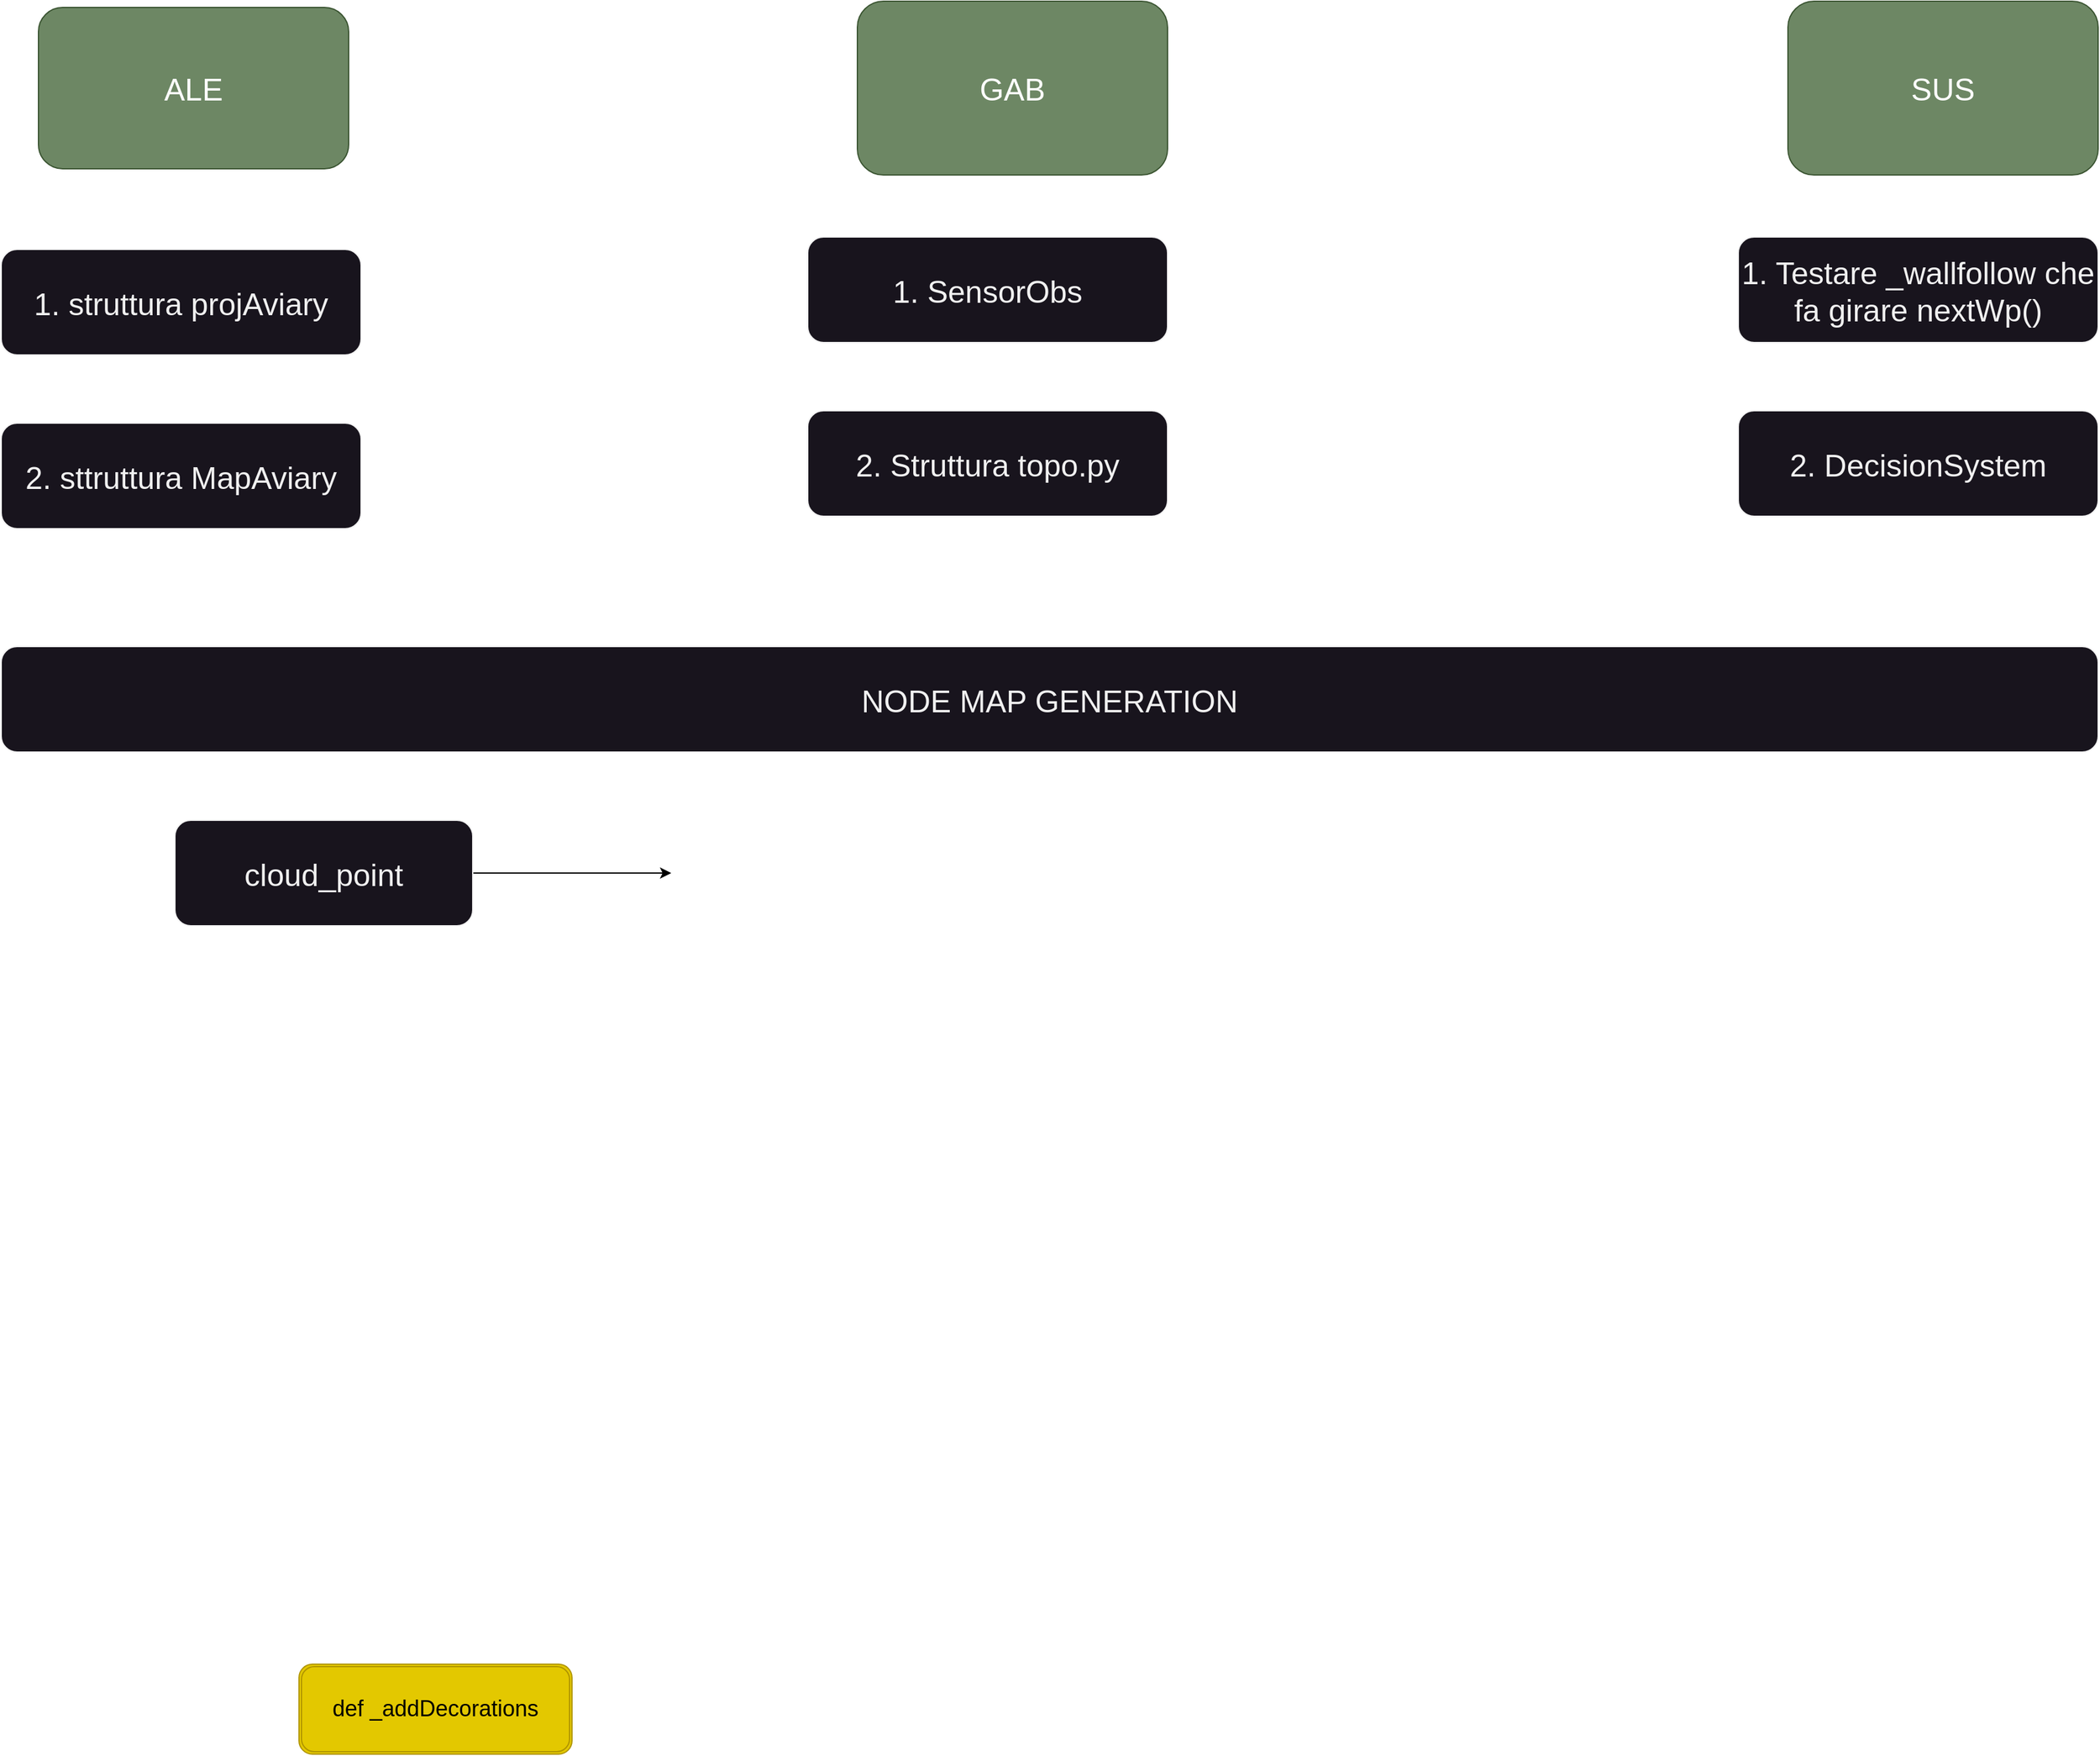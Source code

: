 <mxfile>
    <diagram name="TASK" id="JMoJ0Sa-_AZVfv7LB-1N">
        <mxGraphModel dx="1953" dy="1091" grid="1" gridSize="10" guides="1" tooltips="1" connect="1" arrows="1" fold="1" page="1" pageScale="1" pageWidth="2336" pageHeight="1654" math="0" shadow="0">
            <root>
                <mxCell id="AscpeioWAqqreWHaUxY8-0"/>
                <mxCell id="AscpeioWAqqreWHaUxY8-1" parent="AscpeioWAqqreWHaUxY8-0"/>
                <mxCell id="AscpeioWAqqreWHaUxY8-6" value="&lt;font style=&quot;font-size: 25px;&quot;&gt;ALE&lt;br&gt;&lt;/font&gt;" style="rounded=1;whiteSpace=wrap;html=1;fillColor=#6d8764;fontColor=#ffffff;strokeColor=#3A5431;" vertex="1" parent="AscpeioWAqqreWHaUxY8-1">
                    <mxGeometry x="380" y="155" width="250" height="130" as="geometry"/>
                </mxCell>
                <mxCell id="AscpeioWAqqreWHaUxY8-13" value="&lt;font style=&quot;font-size: 25px;&quot;&gt;GAB&lt;br&gt;&lt;/font&gt;" style="rounded=1;whiteSpace=wrap;html=1;fillColor=#6d8764;fontColor=#ffffff;strokeColor=#3A5431;" vertex="1" parent="AscpeioWAqqreWHaUxY8-1">
                    <mxGeometry x="1040" y="150" width="250" height="140" as="geometry"/>
                </mxCell>
                <mxCell id="AscpeioWAqqreWHaUxY8-29" value="def _addDecorations" style="shape=ext;double=1;rounded=1;whiteSpace=wrap;html=1;fontSize=18;fillColor=#e3c800;fontColor=#000000;strokeColor=#B09500;" vertex="1" parent="AscpeioWAqqreWHaUxY8-1">
                    <mxGeometry x="590" y="1490" width="220" height="72.5" as="geometry"/>
                </mxCell>
                <mxCell id="lJ2bB8eQFxZcL37_FtNy-0" value="&lt;font style=&quot;font-size: 25px;&quot;&gt;SUS&lt;br&gt;&lt;/font&gt;" style="rounded=1;whiteSpace=wrap;html=1;fillColor=#6d8764;fontColor=#ffffff;strokeColor=#3A5431;" vertex="1" parent="AscpeioWAqqreWHaUxY8-1">
                    <mxGeometry x="1790" y="150" width="250" height="140" as="geometry"/>
                </mxCell>
                <mxCell id="lJ2bB8eQFxZcL37_FtNy-1" value="2. sttruttura MapAviary" style="rounded=1;whiteSpace=wrap;html=1;strokeColor=rgb(240, 240, 240);fontFamily=Helvetica;fontSize=25;fontColor=rgb(240, 240, 240);fillColor=rgb(24, 20, 29);" vertex="1" parent="AscpeioWAqqreWHaUxY8-1">
                    <mxGeometry x="350" y="490" width="290" height="85" as="geometry"/>
                </mxCell>
                <mxCell id="lJ2bB8eQFxZcL37_FtNy-2" value="1. SensorObs" style="rounded=1;whiteSpace=wrap;html=1;strokeColor=rgb(240, 240, 240);fontFamily=Helvetica;fontSize=25;fontColor=rgb(240, 240, 240);fillColor=rgb(24, 20, 29);" vertex="1" parent="AscpeioWAqqreWHaUxY8-1">
                    <mxGeometry x="1000" y="340" width="290" height="85" as="geometry"/>
                </mxCell>
                <mxCell id="lJ2bB8eQFxZcL37_FtNy-3" value="2. Struttura topo.py" style="rounded=1;whiteSpace=wrap;html=1;strokeColor=rgb(240, 240, 240);fontFamily=Helvetica;fontSize=25;fontColor=rgb(240, 240, 240);fillColor=rgb(24, 20, 29);" vertex="1" parent="AscpeioWAqqreWHaUxY8-1">
                    <mxGeometry x="1000" y="480" width="290" height="85" as="geometry"/>
                </mxCell>
                <mxCell id="lJ2bB8eQFxZcL37_FtNy-4" value="1. Testare _wallfollow che fa girare nextWp()" style="rounded=1;whiteSpace=wrap;html=1;strokeColor=rgb(240, 240, 240);fontFamily=Helvetica;fontSize=25;fontColor=rgb(240, 240, 240);fillColor=rgb(24, 20, 29);" vertex="1" parent="AscpeioWAqqreWHaUxY8-1">
                    <mxGeometry x="1750" y="340" width="290" height="85" as="geometry"/>
                </mxCell>
                <mxCell id="lJ2bB8eQFxZcL37_FtNy-5" value="2. DecisionSystem" style="rounded=1;whiteSpace=wrap;html=1;strokeColor=rgb(240, 240, 240);fontFamily=Helvetica;fontSize=25;fontColor=rgb(240, 240, 240);fillColor=rgb(24, 20, 29);" vertex="1" parent="AscpeioWAqqreWHaUxY8-1">
                    <mxGeometry x="1750" y="480" width="290" height="85" as="geometry"/>
                </mxCell>
                <mxCell id="Ftrr1LvqZPIQVu3AZN8l-0" value="1. struttura projAviary" style="rounded=1;whiteSpace=wrap;html=1;strokeColor=rgb(240, 240, 240);fontFamily=Helvetica;fontSize=25;fontColor=rgb(240, 240, 240);fillColor=rgb(24, 20, 29);" vertex="1" parent="AscpeioWAqqreWHaUxY8-1">
                    <mxGeometry x="350" y="350" width="290" height="85" as="geometry"/>
                </mxCell>
                <mxCell id="Ftrr1LvqZPIQVu3AZN8l-1" value="NODE MAP GENERATION" style="rounded=1;whiteSpace=wrap;html=1;strokeColor=rgb(240, 240, 240);fontFamily=Helvetica;fontSize=25;fontColor=rgb(240, 240, 240);fillColor=rgb(24, 20, 29);" vertex="1" parent="AscpeioWAqqreWHaUxY8-1">
                    <mxGeometry x="350" y="670" width="1690" height="85" as="geometry"/>
                </mxCell>
                <mxCell id="Ftrr1LvqZPIQVu3AZN8l-4" value="" style="edgeStyle=none;html=1;fontSize=26;fontColor=#FF0000;" edge="1" parent="AscpeioWAqqreWHaUxY8-1" source="Ftrr1LvqZPIQVu3AZN8l-2">
                    <mxGeometry relative="1" as="geometry">
                        <mxPoint x="890" y="852.5" as="targetPoint"/>
                    </mxGeometry>
                </mxCell>
                <mxCell id="Ftrr1LvqZPIQVu3AZN8l-2" value="cloud_point" style="rounded=1;whiteSpace=wrap;html=1;strokeColor=rgb(240, 240, 240);fontFamily=Helvetica;fontSize=25;fontColor=rgb(240, 240, 240);fillColor=rgb(24, 20, 29);" vertex="1" parent="AscpeioWAqqreWHaUxY8-1">
                    <mxGeometry x="490" y="810" width="240" height="85" as="geometry"/>
                </mxCell>
            </root>
        </mxGraphModel>
    </diagram>
    <diagram id="1MIPOJmFVDo4tr6mYoTl" name="WorkFlow">
        <mxGraphModel dx="2148" dy="1200" grid="1" gridSize="10" guides="1" tooltips="1" connect="1" arrows="1" fold="1" page="1" pageScale="1" pageWidth="2336" pageHeight="1654" math="0" shadow="0">
            <root>
                <mxCell id="0"/>
                <mxCell id="1" parent="0"/>
                <mxCell id="1qdFYAOTT3NAzUHvfduM-24" value="" style="rounded=1;whiteSpace=wrap;html=1;strokeColor=rgb(240, 240, 240);fontFamily=Helvetica;fontSize=25;fontColor=rgb(240, 240, 240);fillColor=rgb(24, 20, 29);" parent="1" vertex="1">
                    <mxGeometry x="380" y="10" width="1190" height="330" as="geometry"/>
                </mxCell>
                <mxCell id="5" value="&lt;font style=&quot;font-size: 26px;&quot;&gt;SENSORISTICA&lt;/font&gt;" style="rounded=1;whiteSpace=wrap;html=1;fillColor=#6d8764;fontColor=#ffffff;strokeColor=#3A5431;" parent="1" vertex="1">
                    <mxGeometry x="50" y="120" width="260" height="150" as="geometry"/>
                </mxCell>
                <mxCell id="tAKxu6Cqi1IX6maSKKCZ-24" style="edgeStyle=none;html=1;entryX=0;entryY=0.5;entryDx=0;entryDy=0;fontSize=18;" parent="1" source="6" target="tAKxu6Cqi1IX6maSKKCZ-22" edge="1">
                    <mxGeometry relative="1" as="geometry"/>
                </mxCell>
                <mxCell id="tAKxu6Cqi1IX6maSKKCZ-25" style="edgeStyle=none;html=1;entryX=0;entryY=0.5;entryDx=0;entryDy=0;fontSize=18;" parent="1" source="6" target="tAKxu6Cqi1IX6maSKKCZ-23" edge="1">
                    <mxGeometry relative="1" as="geometry"/>
                </mxCell>
                <mxCell id="6" value="&lt;font style=&quot;font-size: 25px;&quot;&gt;NAVIGAZIONE&lt;br&gt;&lt;/font&gt;" style="rounded=1;whiteSpace=wrap;html=1;fillColor=#6d8764;fontColor=#ffffff;strokeColor=#3A5431;" parent="1" vertex="1">
                    <mxGeometry x="50" y="670" width="250" height="130" as="geometry"/>
                </mxCell>
                <mxCell id="11" value="" style="endArrow=none;html=1;" parent="1" edge="1">
                    <mxGeometry width="50" height="50" relative="1" as="geometry">
                        <mxPoint y="560" as="sourcePoint"/>
                        <mxPoint x="560" y="560" as="targetPoint"/>
                    </mxGeometry>
                </mxCell>
                <mxCell id="tAKxu6Cqi1IX6maSKKCZ-12" value="" style="endArrow=none;html=1;" parent="1" edge="1">
                    <mxGeometry width="50" height="50" relative="1" as="geometry">
                        <mxPoint y="1120" as="sourcePoint"/>
                        <mxPoint x="560" y="1120" as="targetPoint"/>
                    </mxGeometry>
                </mxCell>
                <mxCell id="tAKxu6Cqi1IX6maSKKCZ-14" value="&lt;span style=&quot;font-size: 25px;&quot;&gt;MAPPATURA &lt;br&gt;&lt;br&gt;TOPOLOGICA&lt;/span&gt;" style="rounded=1;whiteSpace=wrap;html=1;fillColor=#6d8764;fontColor=#ffffff;strokeColor=#3A5431;" parent="1" vertex="1">
                    <mxGeometry x="40" y="1300" width="270" height="160" as="geometry"/>
                </mxCell>
                <mxCell id="tAKxu6Cqi1IX6maSKKCZ-22" value="&lt;font style=&quot;font-size: 23px;&quot;&gt;gestire l'errore di odometria dello stato&lt;/font&gt;" style="shape=ext;double=1;rounded=1;whiteSpace=wrap;html=1;fontSize=18;fillColor=#e3c800;fontColor=#000000;strokeColor=#B09500;" parent="1" vertex="1">
                    <mxGeometry x="440" y="660" width="220" height="72.5" as="geometry"/>
                </mxCell>
                <mxCell id="tAKxu6Cqi1IX6maSKKCZ-23" value="&lt;font style=&quot;font-size: 23px;&quot;&gt;Logica di navigazione&lt;/font&gt;" style="shape=ext;double=1;rounded=1;whiteSpace=wrap;html=1;fontSize=18;fillColor=#e3c800;fontColor=#000000;strokeColor=#B09500;" parent="1" vertex="1">
                    <mxGeometry x="440" y="774" width="220" height="72.5" as="geometry"/>
                </mxCell>
                <mxCell id="tAKxu6Cqi1IX6maSKKCZ-42" value="Struttura dell'archivio dei nodi" style="shape=ext;double=1;rounded=1;whiteSpace=wrap;html=1;fontSize=18;fillColor=#e3c800;fontColor=#000000;strokeColor=#B09500;" parent="1" vertex="1">
                    <mxGeometry x="410" y="1180" width="220" height="72.5" as="geometry"/>
                </mxCell>
                <mxCell id="1qdFYAOTT3NAzUHvfduM-11" value="&lt;font style=&quot;font-size: 25px;&quot;&gt;OBSTACLE AVOIDANCE&lt;br&gt;&lt;/font&gt;" style="rounded=1;whiteSpace=wrap;html=1;fillColor=#6d8764;fontColor=#ffffff;strokeColor=#3A5431;" parent="1" vertex="1">
                    <mxGeometry x="50" y="900" width="250" height="140" as="geometry"/>
                </mxCell>
                <mxCell id="1qdFYAOTT3NAzUHvfduM-12" value="" style="shape=cross;whiteSpace=wrap;html=1;rounded=1;strokeColor=#3A5431;fontFamily=Helvetica;fontSize=25;fontColor=#ffffff;fillColor=#6d8764;size=0.267;" parent="1" vertex="1">
                    <mxGeometry x="150" y="820" width="60" height="60" as="geometry"/>
                </mxCell>
                <mxCell id="kWpN5N-EWTwVVMFlQXsT-16" style="edgeStyle=none;html=1;fontFamily=Helvetica;fontSize=20;fontColor=rgb(240, 240, 240);" parent="1" source="1qdFYAOTT3NAzUHvfduM-17" target="1qdFYAOTT3NAzUHvfduM-31" edge="1">
                    <mxGeometry relative="1" as="geometry"/>
                </mxCell>
                <mxCell id="1qdFYAOTT3NAzUHvfduM-17" value="Optical Flow Sensor" style="rounded=1;whiteSpace=wrap;html=1;strokeColor=#C73500;fontFamily=Helvetica;fontSize=25;fontColor=#000000;fillColor=#fa6800;" parent="1" vertex="1">
                    <mxGeometry x="590" y="230" width="180" height="80" as="geometry"/>
                </mxCell>
                <mxCell id="1qdFYAOTT3NAzUHvfduM-26" style="edgeStyle=none;html=1;fontFamily=Helvetica;fontSize=25;fontColor=rgb(240, 240, 240);" parent="1" source="1qdFYAOTT3NAzUHvfduM-18" target="1qdFYAOTT3NAzUHvfduM-25" edge="1">
                    <mxGeometry relative="1" as="geometry"/>
                </mxCell>
                <mxCell id="1qdFYAOTT3NAzUHvfduM-18" value="IMU&lt;br&gt;" style="rounded=1;whiteSpace=wrap;html=1;strokeColor=#C73500;fontFamily=Helvetica;fontSize=25;fontColor=#000000;fillColor=#fa6800;" parent="1" vertex="1">
                    <mxGeometry x="1270" y="245" width="110" height="70" as="geometry"/>
                </mxCell>
                <mxCell id="1qdFYAOTT3NAzUHvfduM-35" style="edgeStyle=none;html=1;fontFamily=Helvetica;fontSize=25;fontColor=rgb(240, 240, 240);" parent="1" source="1qdFYAOTT3NAzUHvfduM-19" target="1qdFYAOTT3NAzUHvfduM-20" edge="1">
                    <mxGeometry relative="1" as="geometry"/>
                </mxCell>
                <mxCell id="1qdFYAOTT3NAzUHvfduM-19" value="Multi-ranger&lt;br&gt;deck&lt;br&gt;&amp;nbsp;(range finders)" style="rounded=1;whiteSpace=wrap;html=1;strokeColor=#C73500;fontFamily=Helvetica;fontSize=25;fontColor=#000000;fillColor=#fa6800;" parent="1" vertex="1">
                    <mxGeometry x="920" y="220" width="230" height="100" as="geometry"/>
                </mxCell>
                <mxCell id="1qdFYAOTT3NAzUHvfduM-20" value="Front/beck/left/right/up&amp;nbsp;&lt;br&gt;distance up to 4 m&lt;br&gt;" style="rounded=1;whiteSpace=wrap;html=1;strokeColor=rgb(240, 240, 240);fontFamily=Helvetica;fontSize=25;fontColor=rgb(240, 240, 240);fillColor=rgb(24, 20, 29);" parent="1" vertex="1">
                    <mxGeometry x="900" y="95" width="290" height="85" as="geometry"/>
                </mxCell>
                <mxCell id="1qdFYAOTT3NAzUHvfduM-22" value="SENSORISTICA REALE CRAZYFLIE 2.1" style="rounded=0;whiteSpace=wrap;html=1;strokeColor=rgb(240, 240, 240);fontFamily=Helvetica;fontSize=25;fontColor=rgb(240, 240, 240);fillColor=rgb(24, 20, 29);" parent="1" vertex="1">
                    <mxGeometry x="420" y="20" width="520" height="60" as="geometry"/>
                </mxCell>
                <mxCell id="1qdFYAOTT3NAzUHvfduM-25" value="Front/beck/left/right/up&lt;br&gt;- BMI088 Accel + Gyro&lt;br&gt;- BMP388 Pressure&lt;br&gt;by Bosch" style="rounded=1;whiteSpace=wrap;html=1;strokeColor=rgb(240, 240, 240);fontFamily=Helvetica;fontSize=25;fontColor=rgb(240, 240, 240);fillColor=rgb(24, 20, 29);" parent="1" vertex="1">
                    <mxGeometry x="1240" y="42.5" width="290" height="137.5" as="geometry"/>
                </mxCell>
                <mxCell id="1qdFYAOTT3NAzUHvfduM-31" value="PMW3901" style="rounded=1;whiteSpace=wrap;html=1;strokeColor=rgb(240, 240, 240);fontFamily=Helvetica;fontSize=25;fontColor=rgb(240, 240, 240);fillColor=rgb(24, 20, 29);" parent="1" vertex="1">
                    <mxGeometry x="420" y="95" width="290" height="85" as="geometry"/>
                </mxCell>
                <mxCell id="1qdFYAOTT3NAzUHvfduM-37" value="&lt;font style=&quot;font-size: 26px;&quot;&gt;STATE OBSERVER&lt;/font&gt;" style="rounded=1;whiteSpace=wrap;html=1;fillColor=#6d8764;fontColor=#ffffff;strokeColor=#3A5431;" parent="1" vertex="1">
                    <mxGeometry x="45" y="370" width="260" height="150" as="geometry"/>
                </mxCell>
                <mxCell id="kWpN5N-EWTwVVMFlQXsT-17" value="APPROFONDIMENTO OPTICAL FLOW SENSOR" style="rounded=1;whiteSpace=wrap;html=1;strokeColor=#BD7000;fontFamily=Helvetica;fontSize=20;fontColor=#000000;fillColor=#f0a30a;" parent="1" vertex="1">
                    <mxGeometry x="1640" y="55" width="470" height="40" as="geometry"/>
                </mxCell>
                <mxCell id="kWpN5N-EWTwVVMFlQXsT-51" value="VEDERE DISCORD" style="rounded=1;whiteSpace=wrap;html=1;strokeColor=rgb(240, 240, 240);fontFamily=Helvetica;fontSize=20;fontColor=rgb(240, 240, 240);fillColor=rgb(24, 20, 29);" parent="1" vertex="1">
                    <mxGeometry x="2110" y="53" width="190" height="45" as="geometry"/>
                </mxCell>
                <mxCell id="kWpN5N-EWTwVVMFlQXsT-52" value="" style="shape=cross;whiteSpace=wrap;html=1;rounded=1;strokeColor=#3A5431;fontFamily=Helvetica;fontSize=25;fontColor=#ffffff;fillColor=#6d8764;size=0.267;" parent="1" vertex="1">
                    <mxGeometry x="150" y="291" width="60" height="60" as="geometry"/>
                </mxCell>
                <mxCell id="12" value="def _addDecorations" style="shape=ext;double=1;rounded=1;whiteSpace=wrap;html=1;fontSize=18;fillColor=#e3c800;fontColor=#000000;strokeColor=#B09500;" parent="1" vertex="1">
                    <mxGeometry x="590" y="1490" width="220" height="72.5" as="geometry"/>
                </mxCell>
                <mxCell id="Gvsr9k-R00faMx7Uoc_4-13" value="&lt;p style=&quot;border: 0px solid rgb(227, 227, 227); box-sizing: border-box; --tw-border-spacing-x: 0; --tw-border-spacing-y: 0; --tw-translate-x: 0; --tw-translate-y: 0; --tw-rotate: 0; --tw-skew-x: 0; --tw-skew-y: 0; --tw-scale-x: 1; --tw-scale-y: 1; --tw-pan-x: ; --tw-pan-y: ; --tw-pinch-zoom: ; --tw-scroll-snap-strictness: proximity; --tw-gradient-from-position: ; --tw-gradient-via-position: ; --tw-gradient-to-position: ; --tw-ordinal: ; --tw-slashed-zero: ; --tw-numeric-figure: ; --tw-numeric-spacing: ; --tw-numeric-fraction: ; --tw-ring-inset: ; --tw-ring-offset-width: 0px; --tw-ring-offset-color: #fff; --tw-ring-color: rgba(69,89,164,.5); --tw-ring-offset-shadow: 0 0 transparent; --tw-ring-shadow: 0 0 transparent; --tw-shadow: 0 0 transparent; --tw-shadow-colored: 0 0 transparent; --tw-blur: ; --tw-brightness: ; --tw-contrast: ; --tw-grayscale: ; --tw-hue-rotate: ; --tw-invert: ; --tw-saturate: ; --tw-sepia: ; --tw-drop-shadow: ; --tw-backdrop-blur: ; --tw-backdrop-brightness: ; --tw-backdrop-contrast: ; --tw-backdrop-grayscale: ; --tw-backdrop-hue-rotate: ; --tw-backdrop-invert: ; --tw-backdrop-opacity: ; --tw-backdrop-saturate: ; --tw-backdrop-sepia: ; --tw-contain-size: ; --tw-contain-layout: ; --tw-contain-paint: ; --tw-contain-style: ; margin: 0px 0px 1.25em; color: rgb(236, 236, 236); font-family: Söhne, ui-sans-serif, system-ui, -apple-system, &amp;quot;Segoe UI&amp;quot;, Roboto, Ubuntu, Cantarell, &amp;quot;Noto Sans&amp;quot;, sans-serif, &amp;quot;Helvetica Neue&amp;quot;, Arial, &amp;quot;Apple Color Emoji&amp;quot;, &amp;quot;Segoe UI Emoji&amp;quot;, &amp;quot;Segoe UI Symbol&amp;quot;, &amp;quot;Noto Color Emoji&amp;quot;; text-align: start; background-color: rgb(33, 33, 33); font-size: 22px;&quot;&gt;&lt;font style=&quot;font-size: 22px;&quot;&gt;Il sensore di visual flow PMW3901 utilizzato nel Crazyflie 2.1 restituisce i seguenti output principali al drone:&lt;/font&gt;&lt;/p&gt;&lt;p style=&quot;border: 0px solid rgb(227, 227, 227); box-sizing: border-box; --tw-border-spacing-x: 0; --tw-border-spacing-y: 0; --tw-translate-x: 0; --tw-translate-y: 0; --tw-rotate: 0; --tw-skew-x: 0; --tw-skew-y: 0; --tw-scale-x: 1; --tw-scale-y: 1; --tw-pan-x: ; --tw-pan-y: ; --tw-pinch-zoom: ; --tw-scroll-snap-strictness: proximity; --tw-gradient-from-position: ; --tw-gradient-via-position: ; --tw-gradient-to-position: ; --tw-ordinal: ; --tw-slashed-zero: ; --tw-numeric-figure: ; --tw-numeric-spacing: ; --tw-numeric-fraction: ; --tw-ring-inset: ; --tw-ring-offset-width: 0px; --tw-ring-offset-color: #fff; --tw-ring-color: rgba(69,89,164,.5); --tw-ring-offset-shadow: 0 0 transparent; --tw-ring-shadow: 0 0 transparent; --tw-shadow: 0 0 transparent; --tw-shadow-colored: 0 0 transparent; --tw-blur: ; --tw-brightness: ; --tw-contrast: ; --tw-grayscale: ; --tw-hue-rotate: ; --tw-invert: ; --tw-saturate: ; --tw-sepia: ; --tw-drop-shadow: ; --tw-backdrop-blur: ; --tw-backdrop-brightness: ; --tw-backdrop-contrast: ; --tw-backdrop-grayscale: ; --tw-backdrop-hue-rotate: ; --tw-backdrop-invert: ; --tw-backdrop-opacity: ; --tw-backdrop-saturate: ; --tw-backdrop-sepia: ; --tw-contain-size: ; --tw-contain-layout: ; --tw-contain-paint: ; --tw-contain-style: ; margin: 0px 0px 1.25em; color: rgb(236, 236, 236); font-family: Söhne, ui-sans-serif, system-ui, -apple-system, &amp;quot;Segoe UI&amp;quot;, Roboto, Ubuntu, Cantarell, &amp;quot;Noto Sans&amp;quot;, sans-serif, &amp;quot;Helvetica Neue&amp;quot;, Arial, &amp;quot;Apple Color Emoji&amp;quot;, &amp;quot;Segoe UI Emoji&amp;quot;, &amp;quot;Segoe UI Symbol&amp;quot;, &amp;quot;Noto Color Emoji&amp;quot;; text-align: start; background-color: rgb(33, 33, 33); font-size: 22px;&quot;&gt;&lt;font style=&quot;font-size: 22px;&quot;&gt;&lt;span style=&quot;color: var(--tw-prose-bold); border: 0px solid rgb(227, 227, 227); box-sizing: border-box; --tw-border-spacing-x: 0; --tw-border-spacing-y: 0; --tw-translate-x: 0; --tw-translate-y: 0; --tw-rotate: 0; --tw-skew-x: 0; --tw-skew-y: 0; --tw-scale-x: 1; --tw-scale-y: 1; --tw-pan-x: ; --tw-pan-y: ; --tw-pinch-zoom: ; --tw-scroll-snap-strictness: proximity; --tw-gradient-from-position: ; --tw-gradient-via-position: ; --tw-gradient-to-position: ; --tw-ordinal: ; --tw-slashed-zero: ; --tw-numeric-figure: ; --tw-numeric-spacing: ; --tw-numeric-fraction: ; --tw-ring-inset: ; --tw-ring-offset-width: 0px; --tw-ring-offset-color: #fff; --tw-ring-color: rgba(69,89,164,.5); --tw-ring-offset-shadow: 0 0 transparent; --tw-ring-shadow: 0 0 transparent; --tw-shadow: 0 0 transparent; --tw-shadow-colored: 0 0 transparent; --tw-blur: ; --tw-brightness: ; --tw-contrast: ; --tw-grayscale: ; --tw-hue-rotate: ; --tw-invert: ; --tw-saturate: ; --tw-sepia: ; --tw-drop-shadow: ; --tw-backdrop-blur: ; --tw-backdrop-brightness: ; --tw-backdrop-contrast: ; --tw-backdrop-grayscale: ; --tw-backdrop-hue-rotate: ; --tw-backdrop-invert: ; --tw-backdrop-opacity: ; --tw-backdrop-saturate: ; --tw-backdrop-sepia: ; --tw-contain-size: ; --tw-contain-layout: ; --tw-contain-paint: ; --tw-contain-style: ; font-weight: 600;&quot;&gt;Velocità di Movimento sul Piano (Flow)&lt;/span&gt;: Il sensore misura il movimento relativo del drone rispetto alla superficie sottostante lungo gli assi X e Y. Questi dati vengono forniti come velocità di movimento in pixel per secondo, che possono poi essere convertiti in metri per secondo utilizzando le informazioni sulla distanza dal suolo.&lt;/font&gt;&lt;/p&gt;&lt;p style=&quot;border: 0px solid rgb(227, 227, 227); box-sizing: border-box; --tw-border-spacing-x: 0; --tw-border-spacing-y: 0; --tw-translate-x: 0; --tw-translate-y: 0; --tw-rotate: 0; --tw-skew-x: 0; --tw-skew-y: 0; --tw-scale-x: 1; --tw-scale-y: 1; --tw-pan-x: ; --tw-pan-y: ; --tw-pinch-zoom: ; --tw-scroll-snap-strictness: proximity; --tw-gradient-from-position: ; --tw-gradient-via-position: ; --tw-gradient-to-position: ; --tw-ordinal: ; --tw-slashed-zero: ; --tw-numeric-figure: ; --tw-numeric-spacing: ; --tw-numeric-fraction: ; --tw-ring-inset: ; --tw-ring-offset-width: 0px; --tw-ring-offset-color: #fff; --tw-ring-color: rgba(69,89,164,.5); --tw-ring-offset-shadow: 0 0 transparent; --tw-ring-shadow: 0 0 transparent; --tw-shadow: 0 0 transparent; --tw-shadow-colored: 0 0 transparent; --tw-blur: ; --tw-brightness: ; --tw-contrast: ; --tw-grayscale: ; --tw-hue-rotate: ; --tw-invert: ; --tw-saturate: ; --tw-sepia: ; --tw-drop-shadow: ; --tw-backdrop-blur: ; --tw-backdrop-brightness: ; --tw-backdrop-contrast: ; --tw-backdrop-grayscale: ; --tw-backdrop-hue-rotate: ; --tw-backdrop-invert: ; --tw-backdrop-opacity: ; --tw-backdrop-saturate: ; --tw-backdrop-sepia: ; --tw-contain-size: ; --tw-contain-layout: ; --tw-contain-paint: ; --tw-contain-style: ; margin: 0px 0px 1.25em; color: rgb(236, 236, 236); font-family: Söhne, ui-sans-serif, system-ui, -apple-system, &amp;quot;Segoe UI&amp;quot;, Roboto, Ubuntu, Cantarell, &amp;quot;Noto Sans&amp;quot;, sans-serif, &amp;quot;Helvetica Neue&amp;quot;, Arial, &amp;quot;Apple Color Emoji&amp;quot;, &amp;quot;Segoe UI Emoji&amp;quot;, &amp;quot;Segoe UI Symbol&amp;quot;, &amp;quot;Noto Color Emoji&amp;quot;; text-align: start; background-color: rgb(33, 33, 33); font-size: 22px;&quot;&gt;&lt;font style=&quot;font-size: 22px;&quot;&gt;&lt;span style=&quot;color: var(--tw-prose-bold); border: 0px solid rgb(227, 227, 227); box-sizing: border-box; --tw-border-spacing-x: 0; --tw-border-spacing-y: 0; --tw-translate-x: 0; --tw-translate-y: 0; --tw-rotate: 0; --tw-skew-x: 0; --tw-skew-y: 0; --tw-scale-x: 1; --tw-scale-y: 1; --tw-pan-x: ; --tw-pan-y: ; --tw-pinch-zoom: ; --tw-scroll-snap-strictness: proximity; --tw-gradient-from-position: ; --tw-gradient-via-position: ; --tw-gradient-to-position: ; --tw-ordinal: ; --tw-slashed-zero: ; --tw-numeric-figure: ; --tw-numeric-spacing: ; --tw-numeric-fraction: ; --tw-ring-inset: ; --tw-ring-offset-width: 0px; --tw-ring-offset-color: #fff; --tw-ring-color: rgba(69,89,164,.5); --tw-ring-offset-shadow: 0 0 transparent; --tw-ring-shadow: 0 0 transparent; --tw-shadow: 0 0 transparent; --tw-shadow-colored: 0 0 transparent; --tw-blur: ; --tw-brightness: ; --tw-contrast: ; --tw-grayscale: ; --tw-hue-rotate: ; --tw-invert: ; --tw-saturate: ; --tw-sepia: ; --tw-drop-shadow: ; --tw-backdrop-blur: ; --tw-backdrop-brightness: ; --tw-backdrop-contrast: ; --tw-backdrop-grayscale: ; --tw-backdrop-hue-rotate: ; --tw-backdrop-invert: ; --tw-backdrop-opacity: ; --tw-backdrop-saturate: ; --tw-backdrop-sepia: ; --tw-contain-size: ; --tw-contain-layout: ; --tw-contain-paint: ; --tw-contain-style: ; font-weight: 600;&quot;&gt;Numero di Pixel Spostati (Delta)&lt;/span&gt;: Il sensore fornisce i cambiamenti di posizione in termini di pixel spostati dall'ultima misurazione. Questo dato è utile per calcolare la velocità di movimento e la direzione.&lt;/font&gt;&lt;/p&gt;" style="rounded=1;whiteSpace=wrap;html=1;fontSize=20;" parent="1" vertex="1">
                    <mxGeometry x="1630" y="140" width="700" height="340" as="geometry"/>
                </mxCell>
                <mxCell id="Q6JEeKB2HcDigJFfO8jW-12" value="&lt;font style=&quot;font-size: 26px;&quot;&gt;I BUG ALGORITHMS sono i migliori per noi ?&lt;br&gt;CONTRO&lt;br&gt;1. Non sembra che abbiamo a disposizione range finders frontali con apertura&lt;br&gt;PRO&lt;br&gt;1. Sono intrinsecamente wall-followers&lt;/font&gt;" style="rounded=1;whiteSpace=wrap;html=1;strokeColor=#6F0000;fontFamily=Helvetica;fontSize=25;fontColor=#ffffff;fillColor=#a20025;" parent="1" vertex="1">
                    <mxGeometry x="1590" y="576.25" width="620" height="240" as="geometry"/>
                </mxCell>
                <mxCell id="lr2uz0fJGmJGHj-H3hMn-12" value="COMPITI" style="shape=table;startSize=50;container=1;collapsible=0;childLayout=tableLayout;fixedRows=1;rowLines=0;fontStyle=1;fontSize=26;fontColor=#FF0000;" vertex="1" parent="1">
                    <mxGeometry x="800" y="610" width="630" height="540" as="geometry"/>
                </mxCell>
                <mxCell id="lr2uz0fJGmJGHj-H3hMn-13" value="" style="shape=tableRow;horizontal=0;startSize=0;swimlaneHead=0;swimlaneBody=0;top=0;left=0;bottom=0;right=0;collapsible=0;dropTarget=0;fillColor=none;points=[[0,0.5],[1,0.5]];portConstraint=eastwest;fontSize=19;" vertex="1" parent="lr2uz0fJGmJGHj-H3hMn-12">
                    <mxGeometry y="50" width="630" height="70" as="geometry"/>
                </mxCell>
                <mxCell id="lr2uz0fJGmJGHj-H3hMn-14" value="&lt;font style=&quot;font-size: 28px;&quot;&gt;1. Elenco metodi necessari&lt;/font&gt;" style="shape=partialRectangle;html=1;whiteSpace=wrap;connectable=0;fillColor=none;top=0;left=0;bottom=0;right=0;overflow=hidden;fontSize=19;" vertex="1" parent="lr2uz0fJGmJGHj-H3hMn-13">
                    <mxGeometry width="420" height="70" as="geometry">
                        <mxRectangle width="420" height="70" as="alternateBounds"/>
                    </mxGeometry>
                </mxCell>
                <mxCell id="lr2uz0fJGmJGHj-H3hMn-15" value="&lt;span style=&quot;text-align: center;&quot;&gt;&lt;font style=&quot;font-size: 23px;&quot;&gt;onboard&lt;/font&gt;&lt;/span&gt;" style="shape=partialRectangle;html=1;whiteSpace=wrap;connectable=0;fillColor=none;top=0;left=0;bottom=0;right=0;align=left;spacingLeft=6;overflow=hidden;fontSize=19;" vertex="1" parent="lr2uz0fJGmJGHj-H3hMn-13">
                    <mxGeometry x="420" width="210" height="70" as="geometry">
                        <mxRectangle width="210" height="70" as="alternateBounds"/>
                    </mxGeometry>
                </mxCell>
                <mxCell id="lr2uz0fJGmJGHj-H3hMn-16" style="shape=tableRow;horizontal=0;startSize=0;swimlaneHead=0;swimlaneBody=0;top=0;left=0;bottom=0;right=0;collapsible=0;dropTarget=0;fillColor=none;points=[[0,0.5],[1,0.5]];portConstraint=eastwest;fontSize=19;" vertex="1" parent="lr2uz0fJGmJGHj-H3hMn-12">
                    <mxGeometry y="120" width="630" height="70" as="geometry"/>
                </mxCell>
                <mxCell id="lr2uz0fJGmJGHj-H3hMn-17" value="&lt;span style=&quot;color: rgb(255, 255, 255); font-size: 28px; text-align: left;&quot;&gt;4 copia gli env nel nostro progetto PI&lt;/span&gt;" style="shape=partialRectangle;html=1;whiteSpace=wrap;connectable=0;fillColor=none;top=0;left=0;bottom=0;right=0;overflow=hidden;fontSize=19;" vertex="1" parent="lr2uz0fJGmJGHj-H3hMn-16">
                    <mxGeometry width="420" height="70" as="geometry">
                        <mxRectangle width="420" height="70" as="alternateBounds"/>
                    </mxGeometry>
                </mxCell>
                <mxCell id="lr2uz0fJGmJGHj-H3hMn-18" value="&lt;font style=&quot;font-size: 23px;&quot;&gt;implicita nel BA / &lt;br&gt;central station&lt;/font&gt;" style="shape=partialRectangle;html=1;whiteSpace=wrap;connectable=0;fillColor=none;top=0;left=0;bottom=0;right=0;align=left;spacingLeft=6;overflow=hidden;fontSize=19;" vertex="1" parent="lr2uz0fJGmJGHj-H3hMn-16">
                    <mxGeometry x="420" width="210" height="70" as="geometry">
                        <mxRectangle width="210" height="70" as="alternateBounds"/>
                    </mxGeometry>
                </mxCell>
                <mxCell id="lr2uz0fJGmJGHj-H3hMn-19" style="shape=tableRow;horizontal=0;startSize=0;swimlaneHead=0;swimlaneBody=0;top=0;left=0;bottom=0;right=0;collapsible=0;dropTarget=0;fillColor=none;points=[[0,0.5],[1,0.5]];portConstraint=eastwest;fontSize=19;" vertex="1" parent="lr2uz0fJGmJGHj-H3hMn-12">
                    <mxGeometry y="190" width="630" height="70" as="geometry"/>
                </mxCell>
                <mxCell id="lr2uz0fJGmJGHj-H3hMn-20" value="" style="shape=partialRectangle;html=1;whiteSpace=wrap;connectable=0;fillColor=none;top=0;left=0;bottom=0;right=0;overflow=hidden;fontSize=19;" vertex="1" parent="lr2uz0fJGmJGHj-H3hMn-19">
                    <mxGeometry width="420" height="70" as="geometry">
                        <mxRectangle width="420" height="70" as="alternateBounds"/>
                    </mxGeometry>
                </mxCell>
                <mxCell id="lr2uz0fJGmJGHj-H3hMn-21" style="shape=partialRectangle;html=1;whiteSpace=wrap;connectable=0;fillColor=none;top=0;left=0;bottom=0;right=0;align=left;spacingLeft=6;overflow=hidden;fontSize=19;" vertex="1" parent="lr2uz0fJGmJGHj-H3hMn-19">
                    <mxGeometry x="420" width="210" height="70" as="geometry">
                        <mxRectangle width="210" height="70" as="alternateBounds"/>
                    </mxGeometry>
                </mxCell>
                <mxCell id="lr2uz0fJGmJGHj-H3hMn-22" style="shape=tableRow;horizontal=0;startSize=0;swimlaneHead=0;swimlaneBody=0;top=0;left=0;bottom=0;right=0;collapsible=0;dropTarget=0;fillColor=none;points=[[0,0.5],[1,0.5]];portConstraint=eastwest;fontSize=19;" vertex="1" parent="lr2uz0fJGmJGHj-H3hMn-12">
                    <mxGeometry y="260" width="630" height="70" as="geometry"/>
                </mxCell>
                <mxCell id="lr2uz0fJGmJGHj-H3hMn-23" style="shape=partialRectangle;html=1;whiteSpace=wrap;connectable=0;fillColor=none;top=0;left=0;bottom=0;right=0;overflow=hidden;fontSize=19;" vertex="1" parent="lr2uz0fJGmJGHj-H3hMn-22">
                    <mxGeometry width="420" height="70" as="geometry">
                        <mxRectangle width="420" height="70" as="alternateBounds"/>
                    </mxGeometry>
                </mxCell>
                <mxCell id="lr2uz0fJGmJGHj-H3hMn-24" style="shape=partialRectangle;html=1;whiteSpace=wrap;connectable=0;fillColor=none;top=0;left=0;bottom=0;right=0;align=left;spacingLeft=6;overflow=hidden;fontSize=19;" vertex="1" parent="lr2uz0fJGmJGHj-H3hMn-22">
                    <mxGeometry x="420" width="210" height="70" as="geometry">
                        <mxRectangle width="210" height="70" as="alternateBounds"/>
                    </mxGeometry>
                </mxCell>
                <mxCell id="lr2uz0fJGmJGHj-H3hMn-25" style="shape=tableRow;horizontal=0;startSize=0;swimlaneHead=0;swimlaneBody=0;top=0;left=0;bottom=0;right=0;collapsible=0;dropTarget=0;fillColor=none;points=[[0,0.5],[1,0.5]];portConstraint=eastwest;fontSize=19;" vertex="1" parent="lr2uz0fJGmJGHj-H3hMn-12">
                    <mxGeometry y="330" width="630" height="70" as="geometry"/>
                </mxCell>
                <mxCell id="lr2uz0fJGmJGHj-H3hMn-26" style="shape=partialRectangle;html=1;whiteSpace=wrap;connectable=0;fillColor=none;top=0;left=0;bottom=0;right=0;overflow=hidden;fontSize=19;" vertex="1" parent="lr2uz0fJGmJGHj-H3hMn-25">
                    <mxGeometry width="420" height="70" as="geometry">
                        <mxRectangle width="420" height="70" as="alternateBounds"/>
                    </mxGeometry>
                </mxCell>
                <mxCell id="lr2uz0fJGmJGHj-H3hMn-27" style="shape=partialRectangle;html=1;whiteSpace=wrap;connectable=0;fillColor=none;top=0;left=0;bottom=0;right=0;align=left;spacingLeft=6;overflow=hidden;fontSize=19;" vertex="1" parent="lr2uz0fJGmJGHj-H3hMn-25">
                    <mxGeometry x="420" width="210" height="70" as="geometry">
                        <mxRectangle width="210" height="70" as="alternateBounds"/>
                    </mxGeometry>
                </mxCell>
                <mxCell id="lr2uz0fJGmJGHj-H3hMn-31" style="shape=tableRow;horizontal=0;startSize=0;swimlaneHead=0;swimlaneBody=0;top=0;left=0;bottom=0;right=0;collapsible=0;dropTarget=0;fillColor=none;points=[[0,0.5],[1,0.5]];portConstraint=eastwest;fontSize=19;" vertex="1" parent="lr2uz0fJGmJGHj-H3hMn-12">
                    <mxGeometry y="400" width="630" height="70" as="geometry"/>
                </mxCell>
                <mxCell id="lr2uz0fJGmJGHj-H3hMn-32" style="shape=partialRectangle;html=1;whiteSpace=wrap;connectable=0;fillColor=none;top=0;left=0;bottom=0;right=0;overflow=hidden;fontSize=19;" vertex="1" parent="lr2uz0fJGmJGHj-H3hMn-31">
                    <mxGeometry width="420" height="70" as="geometry">
                        <mxRectangle width="420" height="70" as="alternateBounds"/>
                    </mxGeometry>
                </mxCell>
                <mxCell id="lr2uz0fJGmJGHj-H3hMn-33" style="shape=partialRectangle;html=1;whiteSpace=wrap;connectable=0;fillColor=none;top=0;left=0;bottom=0;right=0;align=left;spacingLeft=6;overflow=hidden;fontSize=19;" vertex="1" parent="lr2uz0fJGmJGHj-H3hMn-31">
                    <mxGeometry x="420" width="210" height="70" as="geometry">
                        <mxRectangle width="210" height="70" as="alternateBounds"/>
                    </mxGeometry>
                </mxCell>
                <mxCell id="lr2uz0fJGmJGHj-H3hMn-28" style="shape=tableRow;horizontal=0;startSize=0;swimlaneHead=0;swimlaneBody=0;top=0;left=0;bottom=0;right=0;collapsible=0;dropTarget=0;fillColor=none;points=[[0,0.5],[1,0.5]];portConstraint=eastwest;fontSize=19;" vertex="1" parent="lr2uz0fJGmJGHj-H3hMn-12">
                    <mxGeometry y="470" width="630" height="70" as="geometry"/>
                </mxCell>
                <mxCell id="lr2uz0fJGmJGHj-H3hMn-29" style="shape=partialRectangle;html=1;whiteSpace=wrap;connectable=0;fillColor=none;top=0;left=0;bottom=0;right=0;overflow=hidden;fontSize=19;" vertex="1" parent="lr2uz0fJGmJGHj-H3hMn-28">
                    <mxGeometry width="420" height="70" as="geometry">
                        <mxRectangle width="420" height="70" as="alternateBounds"/>
                    </mxGeometry>
                </mxCell>
                <mxCell id="lr2uz0fJGmJGHj-H3hMn-30" style="shape=partialRectangle;html=1;whiteSpace=wrap;connectable=0;fillColor=none;top=0;left=0;bottom=0;right=0;align=left;spacingLeft=6;overflow=hidden;fontSize=19;" vertex="1" parent="lr2uz0fJGmJGHj-H3hMn-28">
                    <mxGeometry x="420" width="210" height="70" as="geometry">
                        <mxRectangle width="210" height="70" as="alternateBounds"/>
                    </mxGeometry>
                </mxCell>
            </root>
        </mxGraphModel>
    </diagram>
    <diagram id="MhdP6rMt-a_tJVMmkf7v" name=" I/O Sensoristica &amp; error modeling">
        <mxGraphModel dx="1074" dy="600" grid="1" gridSize="10" guides="1" tooltips="1" connect="1" arrows="1" fold="1" page="1" pageScale="1" pageWidth="2336" pageHeight="1654" math="0" shadow="0">
            <root>
                <mxCell id="0"/>
                <mxCell id="1" parent="0"/>
                <mxCell id="eBNE8jRUZJI-PA19Nn8w-4" value="" style="group" parent="1" vertex="1" connectable="0">
                    <mxGeometry x="90" y="90" width="410" height="240" as="geometry"/>
                </mxCell>
                <mxCell id="p7b2ed03xJix1Ow-BVKA-2" value="" style="ellipse;whiteSpace=wrap;html=1;" parent="eBNE8jRUZJI-PA19Nn8w-4" vertex="1">
                    <mxGeometry x="25" width="120" height="80" as="geometry"/>
                </mxCell>
                <mxCell id="p7b2ed03xJix1Ow-BVKA-3" value="" style="ellipse;whiteSpace=wrap;html=1;" parent="eBNE8jRUZJI-PA19Nn8w-4" vertex="1">
                    <mxGeometry x="265" y="160" width="120" height="80" as="geometry"/>
                </mxCell>
                <mxCell id="p7b2ed03xJix1Ow-BVKA-8" style="edgeStyle=none;html=1;" parent="eBNE8jRUZJI-PA19Nn8w-4" source="p7b2ed03xJix1Ow-BVKA-2" target="p7b2ed03xJix1Ow-BVKA-3" edge="1">
                    <mxGeometry relative="1" as="geometry"/>
                </mxCell>
                <mxCell id="p7b2ed03xJix1Ow-BVKA-4" value="" style="ellipse;whiteSpace=wrap;html=1;" parent="eBNE8jRUZJI-PA19Nn8w-4" vertex="1">
                    <mxGeometry x="265" width="120" height="80" as="geometry"/>
                </mxCell>
                <mxCell id="p7b2ed03xJix1Ow-BVKA-7" style="edgeStyle=none;html=1;entryX=0;entryY=1;entryDx=0;entryDy=0;" parent="eBNE8jRUZJI-PA19Nn8w-4" source="p7b2ed03xJix1Ow-BVKA-5" target="p7b2ed03xJix1Ow-BVKA-4" edge="1">
                    <mxGeometry relative="1" as="geometry"/>
                </mxCell>
                <mxCell id="p7b2ed03xJix1Ow-BVKA-5" value="" style="ellipse;whiteSpace=wrap;html=1;" parent="eBNE8jRUZJI-PA19Nn8w-4" vertex="1">
                    <mxGeometry x="25" y="160" width="120" height="80" as="geometry"/>
                </mxCell>
                <mxCell id="p7b2ed03xJix1Ow-BVKA-9" value="&lt;font style=&quot;font-size: 20px;&quot;&gt;Tau2&lt;/font&gt;" style="text;html=1;strokeColor=none;fillColor=none;align=center;verticalAlign=middle;whiteSpace=wrap;rounded=0;" parent="eBNE8jRUZJI-PA19Nn8w-4" vertex="1">
                    <mxGeometry width="170" height="80" as="geometry"/>
                </mxCell>
                <mxCell id="eBNE8jRUZJI-PA19Nn8w-1" value="&lt;font style=&quot;font-size: 20px;&quot;&gt;Tau1&lt;/font&gt;" style="text;html=1;strokeColor=none;fillColor=none;align=center;verticalAlign=middle;whiteSpace=wrap;rounded=0;" parent="eBNE8jRUZJI-PA19Nn8w-4" vertex="1">
                    <mxGeometry x="240" width="170" height="80" as="geometry"/>
                </mxCell>
                <mxCell id="eBNE8jRUZJI-PA19Nn8w-2" value="&lt;font style=&quot;font-size: 20px;&quot;&gt;Tau3&lt;br&gt;&lt;/font&gt;" style="text;html=1;strokeColor=none;fillColor=none;align=center;verticalAlign=middle;whiteSpace=wrap;rounded=0;" parent="eBNE8jRUZJI-PA19Nn8w-4" vertex="1">
                    <mxGeometry y="160" width="170" height="80" as="geometry"/>
                </mxCell>
                <mxCell id="eBNE8jRUZJI-PA19Nn8w-3" value="&lt;font style=&quot;font-size: 20px;&quot;&gt;Tau4&lt;br&gt;&lt;/font&gt;" style="text;html=1;strokeColor=none;fillColor=none;align=center;verticalAlign=middle;whiteSpace=wrap;rounded=0;" parent="eBNE8jRUZJI-PA19Nn8w-4" vertex="1">
                    <mxGeometry x="240" y="160" width="170" height="80" as="geometry"/>
                </mxCell>
                <mxCell id="eBNE8jRUZJI-PA19Nn8w-55" value="" style="shape=flexArrow;endArrow=classic;html=1;fontSize=20;fillColor=#d80073;strokeColor=#A50040;" parent="eBNE8jRUZJI-PA19Nn8w-4" edge="1">
                    <mxGeometry width="50" height="50" relative="1" as="geometry">
                        <mxPoint x="204.5" y="110" as="sourcePoint"/>
                        <mxPoint x="204.5" y="40" as="targetPoint"/>
                    </mxGeometry>
                </mxCell>
                <mxCell id="eBNE8jRUZJI-PA19Nn8w-56" value="Tz" style="text;strokeColor=#A50040;fillColor=#d80073;html=1;fontSize=24;fontStyle=1;verticalAlign=middle;align=center;fontColor=#ffffff;" parent="eBNE8jRUZJI-PA19Nn8w-4" vertex="1">
                    <mxGeometry x="192.5" y="70" width="25" height="30" as="geometry"/>
                </mxCell>
                <mxCell id="eBNE8jRUZJI-PA19Nn8w-54" style="edgeStyle=none;html=1;fontSize=20;" parent="1" source="eBNE8jRUZJI-PA19Nn8w-34" target="eBNE8jRUZJI-PA19Nn8w-48" edge="1">
                    <mxGeometry relative="1" as="geometry"/>
                </mxCell>
                <mxCell id="eBNE8jRUZJI-PA19Nn8w-34" value="Momenti" style="swimlane;fontStyle=0;childLayout=stackLayout;horizontal=1;startSize=30;horizontalStack=0;resizeParent=1;resizeParentMax=0;resizeLast=0;collapsible=1;marginBottom=0;whiteSpace=wrap;html=1;fontSize=20;" parent="1" vertex="1">
                    <mxGeometry x="100" y="390" width="140" height="120" as="geometry">
                        <mxRectangle x="220" y="380" width="120" height="40" as="alternateBounds"/>
                    </mxGeometry>
                </mxCell>
                <mxCell id="eBNE8jRUZJI-PA19Nn8w-35" value="Tx" style="text;strokeColor=none;fillColor=none;align=left;verticalAlign=middle;spacingLeft=4;spacingRight=4;overflow=hidden;points=[[0,0.5],[1,0.5]];portConstraint=eastwest;rotatable=0;whiteSpace=wrap;html=1;fontSize=20;" parent="eBNE8jRUZJI-PA19Nn8w-34" vertex="1">
                    <mxGeometry y="30" width="140" height="30" as="geometry"/>
                </mxCell>
                <mxCell id="eBNE8jRUZJI-PA19Nn8w-36" value="Ty" style="text;strokeColor=none;fillColor=none;align=left;verticalAlign=middle;spacingLeft=4;spacingRight=4;overflow=hidden;points=[[0,0.5],[1,0.5]];portConstraint=eastwest;rotatable=0;whiteSpace=wrap;html=1;fontSize=20;" parent="eBNE8jRUZJI-PA19Nn8w-34" vertex="1">
                    <mxGeometry y="60" width="140" height="30" as="geometry"/>
                </mxCell>
                <mxCell id="eBNE8jRUZJI-PA19Nn8w-37" value="Tz" style="text;strokeColor=none;fillColor=none;align=left;verticalAlign=middle;spacingLeft=4;spacingRight=4;overflow=hidden;points=[[0,0.5],[1,0.5]];portConstraint=eastwest;rotatable=0;whiteSpace=wrap;html=1;fontSize=20;" parent="eBNE8jRUZJI-PA19Nn8w-34" vertex="1">
                    <mxGeometry y="90" width="140" height="30" as="geometry"/>
                </mxCell>
                <mxCell id="eBNE8jRUZJI-PA19Nn8w-71" style="edgeStyle=none;html=1;fontSize=20;" parent="1" source="eBNE8jRUZJI-PA19Nn8w-48" target="eBNE8jRUZJI-PA19Nn8w-67" edge="1">
                    <mxGeometry relative="1" as="geometry"/>
                </mxCell>
                <mxCell id="eBNE8jRUZJI-PA19Nn8w-48" value="Acceler Angol" style="swimlane;fontStyle=0;childLayout=stackLayout;horizontal=1;startSize=30;horizontalStack=0;resizeParent=1;resizeParentMax=0;resizeLast=0;collapsible=1;marginBottom=0;whiteSpace=wrap;html=1;fontSize=20;" parent="1" vertex="1">
                    <mxGeometry x="370" y="390" width="140" height="120" as="geometry"/>
                </mxCell>
                <mxCell id="eBNE8jRUZJI-PA19Nn8w-49" value="p_dot" style="text;strokeColor=none;fillColor=none;align=left;verticalAlign=middle;spacingLeft=4;spacingRight=4;overflow=hidden;points=[[0,0.5],[1,0.5]];portConstraint=eastwest;rotatable=0;whiteSpace=wrap;html=1;fontSize=20;" parent="eBNE8jRUZJI-PA19Nn8w-48" vertex="1">
                    <mxGeometry y="30" width="140" height="30" as="geometry"/>
                </mxCell>
                <mxCell id="eBNE8jRUZJI-PA19Nn8w-50" value="q_dot" style="text;strokeColor=none;fillColor=none;align=left;verticalAlign=middle;spacingLeft=4;spacingRight=4;overflow=hidden;points=[[0,0.5],[1,0.5]];portConstraint=eastwest;rotatable=0;whiteSpace=wrap;html=1;fontSize=20;" parent="eBNE8jRUZJI-PA19Nn8w-48" vertex="1">
                    <mxGeometry y="60" width="140" height="30" as="geometry"/>
                </mxCell>
                <mxCell id="eBNE8jRUZJI-PA19Nn8w-51" value="r_dot" style="text;strokeColor=none;fillColor=none;align=left;verticalAlign=middle;spacingLeft=4;spacingRight=4;overflow=hidden;points=[[0,0.5],[1,0.5]];portConstraint=eastwest;rotatable=0;whiteSpace=wrap;html=1;fontSize=20;" parent="eBNE8jRUZJI-PA19Nn8w-48" vertex="1">
                    <mxGeometry y="90" width="140" height="30" as="geometry"/>
                </mxCell>
                <mxCell id="eBNE8jRUZJI-PA19Nn8w-58" style="edgeStyle=none;html=1;fontSize=20;" parent="1" source="eBNE8jRUZJI-PA19Nn8w-59" target="eBNE8jRUZJI-PA19Nn8w-63" edge="1">
                    <mxGeometry relative="1" as="geometry"/>
                </mxCell>
                <mxCell id="eBNE8jRUZJI-PA19Nn8w-59" value="Forze" style="swimlane;fontStyle=0;childLayout=stackLayout;horizontal=1;startSize=30;horizontalStack=0;resizeParent=1;resizeParentMax=0;resizeLast=0;collapsible=1;marginBottom=0;whiteSpace=wrap;html=1;fontSize=20;" parent="1" vertex="1">
                    <mxGeometry x="100" y="760" width="140" height="126" as="geometry">
                        <mxRectangle x="220" y="380" width="120" height="40" as="alternateBounds"/>
                    </mxGeometry>
                </mxCell>
                <mxCell id="eBNE8jRUZJI-PA19Nn8w-60" value="Tx" style="text;strokeColor=none;fillColor=none;align=left;verticalAlign=middle;spacingLeft=4;spacingRight=4;overflow=hidden;points=[[0,0.5],[1,0.5]];portConstraint=eastwest;rotatable=0;whiteSpace=wrap;html=1;fontSize=20;" parent="eBNE8jRUZJI-PA19Nn8w-59" vertex="1">
                    <mxGeometry y="30" width="140" height="32" as="geometry"/>
                </mxCell>
                <mxCell id="eBNE8jRUZJI-PA19Nn8w-61" value="Ty" style="text;strokeColor=none;fillColor=none;align=left;verticalAlign=middle;spacingLeft=4;spacingRight=4;overflow=hidden;points=[[0,0.5],[1,0.5]];portConstraint=eastwest;rotatable=0;whiteSpace=wrap;html=1;fontSize=20;" parent="eBNE8jRUZJI-PA19Nn8w-59" vertex="1">
                    <mxGeometry y="62" width="140" height="32" as="geometry"/>
                </mxCell>
                <mxCell id="eBNE8jRUZJI-PA19Nn8w-62" value="Tz" style="text;strokeColor=none;fillColor=none;align=left;verticalAlign=middle;spacingLeft=4;spacingRight=4;overflow=hidden;points=[[0,0.5],[1,0.5]];portConstraint=eastwest;rotatable=0;whiteSpace=wrap;html=1;fontSize=20;" parent="eBNE8jRUZJI-PA19Nn8w-59" vertex="1">
                    <mxGeometry y="94" width="140" height="32" as="geometry"/>
                </mxCell>
                <mxCell id="HOegu7CyY45WWCT-_pdl-13" style="edgeStyle=none;html=1;fontSize=20;startArrow=none;" parent="1" source="swlsItP9QOyUPsDrwgP_-19" target="HOegu7CyY45WWCT-_pdl-4" edge="1">
                    <mxGeometry relative="1" as="geometry"/>
                </mxCell>
                <mxCell id="eBNE8jRUZJI-PA19Nn8w-63" value="Acceler Lin" style="swimlane;fontStyle=0;childLayout=stackLayout;horizontal=1;startSize=30;horizontalStack=0;resizeParent=1;resizeParentMax=0;resizeLast=0;collapsible=1;marginBottom=0;whiteSpace=wrap;html=1;fontSize=20;fillColor=#008a00;fontColor=#ffffff;strokeColor=#005700;" parent="1" vertex="1">
                    <mxGeometry x="370" y="760" width="140" height="126" as="geometry"/>
                </mxCell>
                <mxCell id="eBNE8jRUZJI-PA19Nn8w-64" value="a_x" style="text;strokeColor=none;fillColor=none;align=left;verticalAlign=middle;spacingLeft=4;spacingRight=4;overflow=hidden;points=[[0,0.5],[1,0.5]];portConstraint=eastwest;rotatable=0;whiteSpace=wrap;html=1;fontSize=20;" parent="eBNE8jRUZJI-PA19Nn8w-63" vertex="1">
                    <mxGeometry y="30" width="140" height="32" as="geometry"/>
                </mxCell>
                <mxCell id="eBNE8jRUZJI-PA19Nn8w-65" value="a_y" style="text;strokeColor=none;fillColor=none;align=left;verticalAlign=middle;spacingLeft=4;spacingRight=4;overflow=hidden;points=[[0,0.5],[1,0.5]];portConstraint=eastwest;rotatable=0;whiteSpace=wrap;html=1;fontSize=20;" parent="eBNE8jRUZJI-PA19Nn8w-63" vertex="1">
                    <mxGeometry y="62" width="140" height="32" as="geometry"/>
                </mxCell>
                <mxCell id="eBNE8jRUZJI-PA19Nn8w-66" value="a_z" style="text;strokeColor=none;fillColor=none;align=left;verticalAlign=middle;spacingLeft=4;spacingRight=4;overflow=hidden;points=[[0,0.5],[1,0.5]];portConstraint=eastwest;rotatable=0;whiteSpace=wrap;html=1;fontSize=20;" parent="eBNE8jRUZJI-PA19Nn8w-63" vertex="1">
                    <mxGeometry y="94" width="140" height="32" as="geometry"/>
                </mxCell>
                <mxCell id="HOegu7CyY45WWCT-_pdl-1" style="edgeStyle=none;html=1;fontSize=20;" parent="1" source="eBNE8jRUZJI-PA19Nn8w-67" target="Ln8mY__tDbSkuhwt3RIj-1" edge="1">
                    <mxGeometry relative="1" as="geometry"/>
                </mxCell>
                <mxCell id="eBNE8jRUZJI-PA19Nn8w-67" value="Veloc Angol" style="swimlane;fontStyle=0;childLayout=stackLayout;horizontal=1;startSize=30;horizontalStack=0;resizeParent=1;resizeParentMax=0;resizeLast=0;collapsible=1;marginBottom=0;whiteSpace=wrap;html=1;fontSize=20;fillColor=#008a00;fontColor=#ffffff;strokeColor=#005700;" parent="1" vertex="1">
                    <mxGeometry x="620" y="390" width="140" height="120" as="geometry"/>
                </mxCell>
                <mxCell id="eBNE8jRUZJI-PA19Nn8w-68" value="p" style="text;strokeColor=none;fillColor=none;align=left;verticalAlign=middle;spacingLeft=4;spacingRight=4;overflow=hidden;points=[[0,0.5],[1,0.5]];portConstraint=eastwest;rotatable=0;whiteSpace=wrap;html=1;fontSize=20;" parent="eBNE8jRUZJI-PA19Nn8w-67" vertex="1">
                    <mxGeometry y="30" width="140" height="30" as="geometry"/>
                </mxCell>
                <mxCell id="eBNE8jRUZJI-PA19Nn8w-69" value="q" style="text;strokeColor=none;fillColor=none;align=left;verticalAlign=middle;spacingLeft=4;spacingRight=4;overflow=hidden;points=[[0,0.5],[1,0.5]];portConstraint=eastwest;rotatable=0;whiteSpace=wrap;html=1;fontSize=20;" parent="eBNE8jRUZJI-PA19Nn8w-67" vertex="1">
                    <mxGeometry y="60" width="140" height="30" as="geometry"/>
                </mxCell>
                <mxCell id="eBNE8jRUZJI-PA19Nn8w-70" value="r" style="text;strokeColor=none;fillColor=none;align=left;verticalAlign=middle;spacingLeft=4;spacingRight=4;overflow=hidden;points=[[0,0.5],[1,0.5]];portConstraint=eastwest;rotatable=0;whiteSpace=wrap;html=1;fontSize=20;" parent="eBNE8jRUZJI-PA19Nn8w-67" vertex="1">
                    <mxGeometry y="90" width="140" height="30" as="geometry"/>
                </mxCell>
                <mxCell id="Ln8mY__tDbSkuhwt3RIj-1" value="Attitude" style="swimlane;fontStyle=0;childLayout=stackLayout;horizontal=1;startSize=30;horizontalStack=0;resizeParent=1;resizeParentMax=0;resizeLast=0;collapsible=1;marginBottom=0;whiteSpace=wrap;html=1;fontSize=20;fillColor=#6a00ff;fontColor=#ffffff;strokeColor=#3700CC;" parent="1" vertex="1">
                    <mxGeometry x="870" y="390" width="140" height="120" as="geometry"/>
                </mxCell>
                <mxCell id="Ln8mY__tDbSkuhwt3RIj-2" value="&lt;font face=&quot;KaTeX_Math&quot; color=&quot;#ececec&quot;&gt;&lt;span style=&quot;font-size: 19.36px;&quot;&gt;&lt;i&gt;ϕ&lt;/i&gt;&lt;/span&gt;&lt;/font&gt;" style="text;strokeColor=none;fillColor=none;align=left;verticalAlign=middle;spacingLeft=4;spacingRight=4;overflow=hidden;points=[[0,0.5],[1,0.5]];portConstraint=eastwest;rotatable=0;whiteSpace=wrap;html=1;fontSize=20;" parent="Ln8mY__tDbSkuhwt3RIj-1" vertex="1">
                    <mxGeometry y="30" width="140" height="30" as="geometry"/>
                </mxCell>
                <mxCell id="Ln8mY__tDbSkuhwt3RIj-3" value="&lt;font face=&quot;KaTeX_Math&quot; color=&quot;#ececec&quot;&gt;&lt;span style=&quot;font-size: 19.36px;&quot;&gt;𝜃&lt;/span&gt;&lt;/font&gt;" style="text;strokeColor=none;fillColor=none;align=left;verticalAlign=middle;spacingLeft=4;spacingRight=4;overflow=hidden;points=[[0,0.5],[1,0.5]];portConstraint=eastwest;rotatable=0;whiteSpace=wrap;html=1;fontSize=20;" parent="Ln8mY__tDbSkuhwt3RIj-1" vertex="1">
                    <mxGeometry y="60" width="140" height="30" as="geometry"/>
                </mxCell>
                <mxCell id="Ln8mY__tDbSkuhwt3RIj-4" value="&lt;font face=&quot;KaTeX_Math&quot; color=&quot;#ececec&quot;&gt;&lt;span style=&quot;font-size: 19.36px;&quot;&gt;&lt;i&gt;ψ&lt;/i&gt;&lt;/span&gt;&lt;/font&gt;" style="text;align=left;verticalAlign=middle;spacingLeft=4;spacingRight=4;overflow=hidden;points=[[0,0.5],[1,0.5]];portConstraint=eastwest;rotatable=0;whiteSpace=wrap;html=1;fontSize=20;fillColor=#647687;fontColor=#ffffff;strokeColor=#314354;" parent="Ln8mY__tDbSkuhwt3RIj-1" vertex="1">
                    <mxGeometry y="90" width="140" height="30" as="geometry"/>
                </mxCell>
                <mxCell id="HOegu7CyY45WWCT-_pdl-3" style="edgeStyle=none;html=1;fontSize=20;startArrow=none;" parent="1" source="tbYBvplxrhrj1Jkki0uS-3" target="HOegu7CyY45WWCT-_pdl-8" edge="1">
                    <mxGeometry relative="1" as="geometry"/>
                </mxCell>
                <mxCell id="HOegu7CyY45WWCT-_pdl-4" value="Velocita Lin" style="swimlane;fontStyle=0;childLayout=stackLayout;horizontal=1;startSize=30;horizontalStack=0;resizeParent=1;resizeParentMax=0;resizeLast=0;collapsible=1;marginBottom=0;whiteSpace=wrap;html=1;fontSize=20;fillColor=#6a00ff;fontColor=#ffffff;strokeColor=#3700CC;" parent="1" vertex="1">
                    <mxGeometry x="620" y="760" width="140" height="126" as="geometry"/>
                </mxCell>
                <mxCell id="HOegu7CyY45WWCT-_pdl-5" value="V_x" style="text;strokeColor=none;fillColor=none;align=left;verticalAlign=middle;spacingLeft=4;spacingRight=4;overflow=hidden;points=[[0,0.5],[1,0.5]];portConstraint=eastwest;rotatable=0;whiteSpace=wrap;html=1;fontSize=20;" parent="HOegu7CyY45WWCT-_pdl-4" vertex="1">
                    <mxGeometry y="30" width="140" height="32" as="geometry"/>
                </mxCell>
                <mxCell id="HOegu7CyY45WWCT-_pdl-6" value="V_y" style="text;strokeColor=none;fillColor=none;align=left;verticalAlign=middle;spacingLeft=4;spacingRight=4;overflow=hidden;points=[[0,0.5],[1,0.5]];portConstraint=eastwest;rotatable=0;whiteSpace=wrap;html=1;fontSize=20;" parent="HOegu7CyY45WWCT-_pdl-4" vertex="1">
                    <mxGeometry y="62" width="140" height="32" as="geometry"/>
                </mxCell>
                <mxCell id="HOegu7CyY45WWCT-_pdl-7" value="V_z" style="text;strokeColor=none;fillColor=none;align=left;verticalAlign=middle;spacingLeft=4;spacingRight=4;overflow=hidden;points=[[0,0.5],[1,0.5]];portConstraint=eastwest;rotatable=0;whiteSpace=wrap;html=1;fontSize=20;" parent="HOegu7CyY45WWCT-_pdl-4" vertex="1">
                    <mxGeometry y="94" width="140" height="32" as="geometry"/>
                </mxCell>
                <mxCell id="HOegu7CyY45WWCT-_pdl-8" value="Posizione" style="swimlane;fontStyle=0;childLayout=stackLayout;horizontal=1;startSize=30;horizontalStack=0;resizeParent=1;resizeParentMax=0;resizeLast=0;collapsible=1;marginBottom=0;whiteSpace=wrap;html=1;fontSize=20;fillColor=#6a00ff;fontColor=#ffffff;strokeColor=#3700CC;" parent="1" vertex="1">
                    <mxGeometry x="870" y="760" width="140" height="126" as="geometry"/>
                </mxCell>
                <mxCell id="HOegu7CyY45WWCT-_pdl-9" value="x" style="text;strokeColor=none;fillColor=none;align=left;verticalAlign=middle;spacingLeft=4;spacingRight=4;overflow=hidden;points=[[0,0.5],[1,0.5]];portConstraint=eastwest;rotatable=0;whiteSpace=wrap;html=1;fontSize=20;" parent="HOegu7CyY45WWCT-_pdl-8" vertex="1">
                    <mxGeometry y="30" width="140" height="32" as="geometry"/>
                </mxCell>
                <mxCell id="HOegu7CyY45WWCT-_pdl-10" value="y" style="text;strokeColor=none;fillColor=none;align=left;verticalAlign=middle;spacingLeft=4;spacingRight=4;overflow=hidden;points=[[0,0.5],[1,0.5]];portConstraint=eastwest;rotatable=0;whiteSpace=wrap;html=1;fontSize=20;" parent="HOegu7CyY45WWCT-_pdl-8" vertex="1">
                    <mxGeometry y="62" width="140" height="32" as="geometry"/>
                </mxCell>
                <mxCell id="HOegu7CyY45WWCT-_pdl-11" value="z" style="text;strokeColor=#005700;fillColor=#008a00;align=left;verticalAlign=middle;spacingLeft=4;spacingRight=4;overflow=hidden;points=[[0,0.5],[1,0.5]];portConstraint=eastwest;rotatable=0;whiteSpace=wrap;html=1;fontSize=20;fontColor=#ffffff;" parent="HOegu7CyY45WWCT-_pdl-8" vertex="1">
                    <mxGeometry y="94" width="140" height="32" as="geometry"/>
                </mxCell>
                <mxCell id="MN0F-cwUaFA2XjnXc23X-3" style="edgeStyle=none;html=1;fontFamily=Helvetica;fontSize=25;fontColor=rgb(240, 240, 240);" parent="1" source="MN0F-cwUaFA2XjnXc23X-2" target="eBNE8jRUZJI-PA19Nn8w-63" edge="1">
                    <mxGeometry relative="1" as="geometry"/>
                </mxCell>
                <mxCell id="MN0F-cwUaFA2XjnXc23X-4" style="edgeStyle=none;html=1;fontFamily=Helvetica;fontSize=25;fontColor=rgb(240, 240, 240);" parent="1" source="MN0F-cwUaFA2XjnXc23X-2" target="eBNE8jRUZJI-PA19Nn8w-67" edge="1">
                    <mxGeometry relative="1" as="geometry"/>
                </mxCell>
                <mxCell id="MN0F-cwUaFA2XjnXc23X-2" value="IMU measurements" style="rounded=1;whiteSpace=wrap;html=1;strokeColor=#005700;fontFamily=Helvetica;fontSize=25;fontColor=#ffffff;fillColor=#008a00;" parent="1" vertex="1">
                    <mxGeometry x="431.83" y="605" width="260" height="60" as="geometry"/>
                </mxCell>
                <mxCell id="MN0F-cwUaFA2XjnXc23X-7" style="edgeStyle=none;html=1;fontFamily=Helvetica;fontSize=25;fontColor=rgb(240, 240, 240);" parent="1" source="MN0F-cwUaFA2XjnXc23X-6" target="Ln8mY__tDbSkuhwt3RIj-4" edge="1">
                    <mxGeometry relative="1" as="geometry"/>
                </mxCell>
                <mxCell id="MN0F-cwUaFA2XjnXc23X-6" value="Non abbiamo bussola&amp;nbsp;" style="rounded=1;whiteSpace=wrap;html=1;strokeColor=#314354;fontFamily=Helvetica;fontSize=25;fontColor=#ffffff;fillColor=#647687;" parent="1" vertex="1">
                    <mxGeometry x="930" y="540" width="270" height="40" as="geometry"/>
                </mxCell>
                <mxCell id="o6O87YIQzdOwvQE-HgKT-2" style="edgeStyle=none;html=1;fontFamily=Helvetica;fontSize=19;fontColor=rgb(240, 240, 240);" parent="1" source="o6O87YIQzdOwvQE-HgKT-1" target="eBNE8jRUZJI-PA19Nn8w-67" edge="1">
                    <mxGeometry relative="1" as="geometry"/>
                </mxCell>
                <mxCell id="o6O87YIQzdOwvQE-HgKT-1" value="&lt;font style=&quot;font-size: 19px;&quot;&gt;gyro&lt;/font&gt;" style="rounded=1;whiteSpace=wrap;html=1;strokeColor=#005700;fontFamily=Helvetica;fontSize=25;fontColor=#ffffff;fillColor=#008a00;" parent="1" vertex="1">
                    <mxGeometry x="710" y="530" width="70" height="30" as="geometry"/>
                </mxCell>
                <mxCell id="o6O87YIQzdOwvQE-HgKT-7" style="edgeStyle=none;html=1;fontFamily=Helvetica;fontSize=19;fontColor=rgb(240, 240, 240);" parent="1" target="eBNE8jRUZJI-PA19Nn8w-63" edge="1">
                    <mxGeometry relative="1" as="geometry">
                        <mxPoint x="366.806" y="730" as="sourcePoint"/>
                    </mxGeometry>
                </mxCell>
                <mxCell id="o6O87YIQzdOwvQE-HgKT-5" style="edgeStyle=none;html=1;fontFamily=Helvetica;fontSize=19;fontColor=rgb(240, 240, 240);" parent="1" source="o6O87YIQzdOwvQE-HgKT-4" target="HOegu7CyY45WWCT-_pdl-11" edge="1">
                    <mxGeometry relative="1" as="geometry"/>
                </mxCell>
                <mxCell id="o6O87YIQzdOwvQE-HgKT-4" value="&lt;font style=&quot;font-size: 19px;&quot;&gt;barometro&lt;br&gt;(con che precis?)&lt;br&gt;&lt;/font&gt;" style="rounded=1;whiteSpace=wrap;html=1;strokeColor=#005700;fontFamily=Helvetica;fontSize=25;fontColor=#ffffff;fillColor=#008a00;" parent="1" vertex="1">
                    <mxGeometry x="975" y="910" width="180" height="60" as="geometry"/>
                </mxCell>
                <mxCell id="swlsItP9QOyUPsDrwgP_-6" value="" style="edgeStyle=none;html=1;" parent="1" source="6Qj5m0dzicFnzHalImhd-6" target="swlsItP9QOyUPsDrwgP_-1" edge="1">
                    <mxGeometry relative="1" as="geometry"/>
                </mxCell>
                <mxCell id="swlsItP9QOyUPsDrwgP_-7" value="" style="edgeStyle=none;html=1;" parent="1" source="6Qj5m0dzicFnzHalImhd-6" target="swlsItP9QOyUPsDrwgP_-1" edge="1">
                    <mxGeometry relative="1" as="geometry"/>
                </mxCell>
                <mxCell id="swlsItP9QOyUPsDrwgP_-8" value="" style="edgeStyle=none;html=1;" parent="1" source="6Qj5m0dzicFnzHalImhd-6" target="swlsItP9QOyUPsDrwgP_-1" edge="1">
                    <mxGeometry relative="1" as="geometry"/>
                </mxCell>
                <mxCell id="swlsItP9QOyUPsDrwgP_-9" value="" style="edgeStyle=none;html=1;" parent="1" source="6Qj5m0dzicFnzHalImhd-6" target="swlsItP9QOyUPsDrwgP_-1" edge="1">
                    <mxGeometry relative="1" as="geometry"/>
                </mxCell>
                <mxCell id="swlsItP9QOyUPsDrwgP_-12" style="edgeStyle=none;html=1;" parent="1" source="6Qj5m0dzicFnzHalImhd-6" target="swlsItP9QOyUPsDrwgP_-11" edge="1">
                    <mxGeometry relative="1" as="geometry"/>
                </mxCell>
                <mxCell id="swlsItP9QOyUPsDrwgP_-14" style="edgeStyle=none;html=1;" parent="1" source="6Qj5m0dzicFnzHalImhd-6" target="swlsItP9QOyUPsDrwgP_-13" edge="1">
                    <mxGeometry relative="1" as="geometry"/>
                </mxCell>
                <mxCell id="6Qj5m0dzicFnzHalImhd-6" value="ODOMETRIA" style="rounded=1;whiteSpace=wrap;html=1;strokeColor=#3700CC;fontFamily=Helvetica;fontSize=25;fontColor=#ffffff;fillColor=#6a00ff;" parent="1" vertex="1">
                    <mxGeometry x="790" y="610" width="200" height="50" as="geometry"/>
                </mxCell>
                <mxCell id="tbYBvplxrhrj1Jkki0uS-4" value="" style="edgeStyle=none;html=1;fontSize=20;endArrow=none;" parent="1" source="HOegu7CyY45WWCT-_pdl-4" target="tbYBvplxrhrj1Jkki0uS-3" edge="1">
                    <mxGeometry relative="1" as="geometry">
                        <mxPoint x="760" y="823" as="sourcePoint"/>
                        <mxPoint x="870" y="823" as="targetPoint"/>
                    </mxGeometry>
                </mxCell>
                <mxCell id="tbYBvplxrhrj1Jkki0uS-6" style="edgeStyle=none;html=1;entryX=0.5;entryY=1;entryDx=0;entryDy=0;" parent="1" source="tbYBvplxrhrj1Jkki0uS-3" target="6Qj5m0dzicFnzHalImhd-6" edge="1">
                    <mxGeometry relative="1" as="geometry"/>
                </mxCell>
                <mxCell id="tbYBvplxrhrj1Jkki0uS-3" value="" style="shape=image;verticalLabelPosition=bottom;labelBackgroundColor=default;verticalAlign=top;aspect=fixed;imageAspect=0;image=https://banner2.cleanpng.com/20180711/zpr/kisspng-integral-symbol-surface-integral-mathematics-calcu-integral-symbol-5b45906ad71f87.319.jpg;" parent="1" vertex="1">
                    <mxGeometry x="790" y="806.5" width="43.66" height="33" as="geometry"/>
                </mxCell>
                <mxCell id="tbYBvplxrhrj1Jkki0uS-7" style="edgeStyle=none;html=1;entryX=0.5;entryY=0;entryDx=0;entryDy=0;" parent="1" source="tbYBvplxrhrj1Jkki0uS-5" target="6Qj5m0dzicFnzHalImhd-6" edge="1">
                    <mxGeometry relative="1" as="geometry"/>
                </mxCell>
                <mxCell id="swlsItP9QOyUPsDrwgP_-16" style="edgeStyle=none;html=1;" parent="1" source="tbYBvplxrhrj1Jkki0uS-5" target="swlsItP9QOyUPsDrwgP_-15" edge="1">
                    <mxGeometry relative="1" as="geometry"/>
                </mxCell>
                <mxCell id="tbYBvplxrhrj1Jkki0uS-5" value="" style="shape=image;verticalLabelPosition=bottom;labelBackgroundColor=default;verticalAlign=top;aspect=fixed;imageAspect=0;image=https://banner2.cleanpng.com/20180711/zpr/kisspng-integral-symbol-surface-integral-mathematics-calcu-integral-symbol-5b45906ad71f87.319.jpg;" parent="1" vertex="1">
                    <mxGeometry x="790" y="433.5" width="43.66" height="33" as="geometry"/>
                </mxCell>
                <mxCell id="swlsItP9QOyUPsDrwgP_-11" value="KALMAN FILTER:&lt;br&gt;per stimare meglio l'odometria.&lt;br&gt;si basa sui dati dell'IMU&lt;br&gt;riduce la deriva" style="rounded=1;whiteSpace=wrap;html=1;strokeColor=#3700CC;fontFamily=Helvetica;fontSize=25;fontColor=#ffffff;fillColor=#6a00ff;" parent="1" vertex="1">
                    <mxGeometry x="1320" y="480" width="400" height="150" as="geometry"/>
                </mxCell>
                <mxCell id="ZKsEt3qhF8BfZjQgvxxw-1" style="edgeStyle=none;html=1;fontSize=19;" parent="1" source="swlsItP9QOyUPsDrwgP_-13" target="swlsItP9QOyUPsDrwgP_-17" edge="1">
                    <mxGeometry relative="1" as="geometry"/>
                </mxCell>
                <mxCell id="ZKsEt3qhF8BfZjQgvxxw-2" style="edgeStyle=none;html=1;fontSize=19;" parent="1" source="swlsItP9QOyUPsDrwgP_-13" target="swlsItP9QOyUPsDrwgP_-18" edge="1">
                    <mxGeometry relative="1" as="geometry"/>
                </mxCell>
                <mxCell id="swlsItP9QOyUPsDrwgP_-13" value="MODELLO DI NOISE&lt;br&gt;vedi modelli" style="rounded=1;whiteSpace=wrap;html=1;strokeColor=#3700CC;fontFamily=Helvetica;fontSize=25;fontColor=#ffffff;fillColor=#6a00ff;" parent="1" vertex="1">
                    <mxGeometry x="1320" y="660" width="310" height="80" as="geometry"/>
                </mxCell>
                <mxCell id="swlsItP9QOyUPsDrwgP_-15" value="can be improved with quaternions" style="rounded=1;whiteSpace=wrap;html=1;strokeColor=#3700CC;fontFamily=Helvetica;fontSize=25;fontColor=#ffffff;fillColor=#6a00ff;" parent="1" vertex="1">
                    <mxGeometry x="775" y="260" width="205" height="70" as="geometry"/>
                </mxCell>
                <mxCell id="swlsItP9QOyUPsDrwgP_-17" value="GAUSSIANO" style="rounded=1;whiteSpace=wrap;html=1;strokeColor=#3700CC;fontFamily=Helvetica;fontSize=25;fontColor=#ffffff;fillColor=#6a00ff;" parent="1" vertex="1">
                    <mxGeometry x="1310" y="806.5" width="200" height="50" as="geometry"/>
                </mxCell>
                <mxCell id="swlsItP9QOyUPsDrwgP_-18" value="modello DRIFT" style="rounded=1;whiteSpace=wrap;html=1;strokeColor=#3700CC;fontFamily=Helvetica;fontSize=25;fontColor=#ffffff;fillColor=#6a00ff;" parent="1" vertex="1">
                    <mxGeometry x="1610" y="806.5" width="200" height="50" as="geometry"/>
                </mxCell>
                <mxCell id="swlsItP9QOyUPsDrwgP_-20" value="" style="edgeStyle=none;html=1;fontSize=20;endArrow=none;" parent="1" source="eBNE8jRUZJI-PA19Nn8w-63" target="swlsItP9QOyUPsDrwgP_-19" edge="1">
                    <mxGeometry relative="1" as="geometry">
                        <mxPoint x="510" y="823" as="sourcePoint"/>
                        <mxPoint x="620" y="823" as="targetPoint"/>
                    </mxGeometry>
                </mxCell>
                <mxCell id="swlsItP9QOyUPsDrwgP_-22" style="edgeStyle=none;html=1;fontSize=20;" parent="1" source="swlsItP9QOyUPsDrwgP_-19" target="swlsItP9QOyUPsDrwgP_-21" edge="1">
                    <mxGeometry relative="1" as="geometry"/>
                </mxCell>
                <mxCell id="swlsItP9QOyUPsDrwgP_-19" value="" style="shape=image;verticalLabelPosition=bottom;labelBackgroundColor=default;verticalAlign=top;aspect=fixed;imageAspect=0;image=https://banner2.cleanpng.com/20180711/zpr/kisspng-integral-symbol-surface-integral-mathematics-calcu-integral-symbol-5b45906ad71f87.319.jpg;" parent="1" vertex="1">
                    <mxGeometry x="540" y="806.5" width="43.66" height="33" as="geometry"/>
                </mxCell>
                <mxCell id="swlsItP9QOyUPsDrwgP_-21" value="&lt;font style=&quot;font-size: 20px;&quot;&gt;errori di deriva&lt;/font&gt;" style="rounded=1;whiteSpace=wrap;html=1;strokeColor=#6F0000;fontFamily=Helvetica;fontSize=25;fontColor=#ffffff;fillColor=#a20025;" parent="1" vertex="1">
                    <mxGeometry x="481.83" y="910" width="160" height="30" as="geometry"/>
                </mxCell>
                <mxCell id="swlsItP9QOyUPsDrwgP_-23" value="ODOMETRIA" style="rounded=1;whiteSpace=wrap;html=1;strokeColor=#3700CC;fontFamily=Helvetica;fontSize=25;fontColor=#ffffff;fillColor=#6a00ff;" parent="1" vertex="1">
                    <mxGeometry x="1150" y="40" width="400" height="50" as="geometry"/>
                </mxCell>
                <mxCell id="swlsItP9QOyUPsDrwgP_-25" value="L'odometria è una tecnica utilizzata per stimare la posizione e l'orientamento di un robot o di un veicolo mobile basata sull'integrazione dei dati di movimento nel tempo.&lt;br&gt;" style="rounded=1;whiteSpace=wrap;html=1;fontSize=20;" parent="1" vertex="1">
                    <mxGeometry x="1150" y="90" width="400" height="240" as="geometry"/>
                </mxCell>
                <mxCell id="BmZWJ9ZOXo12WWG4VwvL-1" value="SLAM" style="shape=ext;double=1;rounded=1;whiteSpace=wrap;html=1;fontSize=18;fillColor=#e3c800;fontColor=#000000;strokeColor=#B09500;" parent="1" vertex="1">
                    <mxGeometry x="185" y="1060" width="220" height="72.5" as="geometry"/>
                </mxCell>
                <mxCell id="BmZWJ9ZOXo12WWG4VwvL-2" value="&lt;font color=&quot;#d6ffff&quot;&gt;La &quot;Position Estimation&quot; in combinazione con SLAM (Simultaneous Localization and Mapping) si riferisce alla capacità di determinare la posizione e l'orientamento di un agente mobile (come un robot o un veicolo autonomo) all'interno di un ambiente sconosciuto, contemporaneamente alla costruzione di una mappa di quell'ambiente.&lt;/font&gt;" style="rounded=1;whiteSpace=wrap;html=1;labelBackgroundColor=none;fontSize=22;fontColor=#000000;" parent="1" vertex="1">
                    <mxGeometry x="70" y="1132.5" width="460" height="240" as="geometry"/>
                </mxCell>
                <mxCell id="sUoXdawNolm3TUH-3bJN-1" value="&lt;font style=&quot;font-size: 19px;&quot;&gt;accelerometer&lt;/font&gt;" style="rounded=1;whiteSpace=wrap;html=1;strokeColor=#005700;fontFamily=Helvetica;fontSize=25;fontColor=#ffffff;fillColor=#008a00;" parent="1" vertex="1">
                    <mxGeometry x="290" y="710" width="150" height="30" as="geometry"/>
                </mxCell>
                <mxCell id="4A_sJyZQjF4O4D5b0GAU-1" value="" style="group" parent="1" vertex="1" connectable="0">
                    <mxGeometry x="900" y="680" width="220" height="60" as="geometry"/>
                </mxCell>
                <mxCell id="swlsItP9QOyUPsDrwgP_-1" value="come &lt;br&gt;modellizzare&amp;nbsp; &amp;nbsp; &amp;nbsp; &amp;nbsp; ?" style="rounded=1;whiteSpace=wrap;html=1;strokeColor=#001DBC;fontFamily=Helvetica;fontSize=25;fontColor=#ffffff;fillColor=#0050ef;" parent="4A_sJyZQjF4O4D5b0GAU-1" vertex="1">
                    <mxGeometry width="220" height="60" as="geometry"/>
                </mxCell>
                <mxCell id="swlsItP9QOyUPsDrwgP_-2" value="" style="shape=image;verticalLabelPosition=bottom;labelBackgroundColor=default;verticalAlign=top;aspect=fixed;imageAspect=0;image=https://banner2.cleanpng.com/20180711/zpr/kisspng-integral-symbol-surface-integral-mathematics-calcu-integral-symbol-5b45906ad71f87.319.jpg;" parent="4A_sJyZQjF4O4D5b0GAU-1" vertex="1">
                    <mxGeometry x="159" y="33" width="30.43" height="23" as="geometry"/>
                </mxCell>
            </root>
        </mxGraphModel>
    </diagram>
    <diagram id="Jex1EjaZM60tc__gigs2" name="Overview">
        <mxGraphModel dx="1790" dy="1000" grid="1" gridSize="10" guides="1" tooltips="1" connect="1" arrows="1" fold="1" page="1" pageScale="1" pageWidth="2336" pageHeight="1654" math="0" shadow="0">
            <root>
                <mxCell id="0"/>
                <mxCell id="1" parent="0"/>
                <mxCell id="TCiYDyNr8M2ioouSmTJW-3" style="edgeStyle=none;html=1;" parent="1" source="8xQCGK4U4Wdg6iI1SU9t-1" target="Ril5_J9bUtx14IUTdgDW-1" edge="1">
                    <mxGeometry relative="1" as="geometry"/>
                </mxCell>
                <mxCell id="8xQCGK4U4Wdg6iI1SU9t-1" value="BUG ALGORITHMS&amp;nbsp;&lt;br&gt;BA" style="shape=ext;double=1;rounded=1;whiteSpace=wrap;html=1;fontSize=18;fillColor=#e3c800;fontColor=#000000;strokeColor=#B09500;" parent="1" vertex="1">
                    <mxGeometry x="40" y="970" width="220" height="72.5" as="geometry"/>
                </mxCell>
                <mxCell id="D13ogktTIa1e3ATQ9k7c-2" style="edgeStyle=none;html=1;" parent="1" source="D13ogktTIa1e3ATQ9k7c-1" target="8xQCGK4U4Wdg6iI1SU9t-1" edge="1">
                    <mxGeometry relative="1" as="geometry"/>
                </mxCell>
                <mxCell id="Ril5_J9bUtx14IUTdgDW-2" style="edgeStyle=none;html=1;" parent="1" source="D13ogktTIa1e3ATQ9k7c-1" target="Ril5_J9bUtx14IUTdgDW-1" edge="1">
                    <mxGeometry relative="1" as="geometry"/>
                </mxCell>
                <mxCell id="qarKWsL7Qhi0qnm0r4fj-2" style="edgeStyle=none;html=1;fontSize=27;" parent="1" source="D13ogktTIa1e3ATQ9k7c-1" target="qarKWsL7Qhi0qnm0r4fj-1" edge="1">
                    <mxGeometry relative="1" as="geometry"/>
                </mxCell>
                <mxCell id="sGFZTpCkpIelyfmCYTgU-3" style="edgeStyle=none;html=1;fontSize=27;fontColor=#CC0000;" parent="1" source="D13ogktTIa1e3ATQ9k7c-1" target="sGFZTpCkpIelyfmCYTgU-1" edge="1">
                    <mxGeometry relative="1" as="geometry"/>
                </mxCell>
                <mxCell id="D13ogktTIa1e3ATQ9k7c-1" value="&lt;font style=&quot;font-size: 25px;&quot;&gt;NAVIGAZIONE&lt;br&gt;&lt;/font&gt;" style="rounded=1;whiteSpace=wrap;html=1;fillColor=#6d8764;fontColor=#ffffff;strokeColor=#3A5431;arcSize=50;" parent="1" vertex="1">
                    <mxGeometry x="110" y="793.75" width="250" height="130" as="geometry"/>
                </mxCell>
                <mxCell id="vztkS7ZnBnhGRAF1PZ3B-2" style="edgeStyle=none;html=1;fontSize=25;fontColor=#FFFFFF;" parent="1" source="2--A9EDgzN8ktdRPi-HB-1" target="vztkS7ZnBnhGRAF1PZ3B-1" edge="1">
                    <mxGeometry relative="1" as="geometry"/>
                </mxCell>
                <mxCell id="2--A9EDgzN8ktdRPi-HB-1" value="&lt;span style=&quot;font-size: 25px;&quot;&gt;MAPPATURA&lt;br&gt;TOPOLOGICA&lt;/span&gt;" style="rounded=1;whiteSpace=wrap;html=1;fillColor=#6d8764;fontColor=#ffffff;strokeColor=#3A5431;arcSize=50;" parent="1" vertex="1">
                    <mxGeometry x="1125" y="1140" width="270" height="130" as="geometry"/>
                </mxCell>
                <mxCell id="TCiYDyNr8M2ioouSmTJW-2" style="edgeStyle=none;html=1;" parent="1" source="Ril5_J9bUtx14IUTdgDW-1" target="2--A9EDgzN8ktdRPi-HB-1" edge="1">
                    <mxGeometry relative="1" as="geometry"/>
                </mxCell>
                <mxCell id="Ril5_J9bUtx14IUTdgDW-1" value="Eventuali variazioni dei BA mirate all'esplorazione" style="shape=ext;double=1;rounded=1;whiteSpace=wrap;html=1;fontSize=18;fillColor=#e3c800;fontColor=#000000;strokeColor=#B09500;" parent="1" vertex="1">
                    <mxGeometry x="230" y="1130" width="220" height="72.5" as="geometry"/>
                </mxCell>
                <mxCell id="y6FhmcAPj8mzmqu2G5DC-1" style="edgeStyle=none;html=1;" parent="1" source="8uCjphQyzslwHl88S2cN-1" target="D13ogktTIa1e3ATQ9k7c-1" edge="1">
                    <mxGeometry relative="1" as="geometry"/>
                </mxCell>
                <mxCell id="y6FhmcAPj8mzmqu2G5DC-2" style="edgeStyle=none;html=1;startArrow=none;" parent="1" source="QTXj3Aa1BmuDIvwdtTT8-1" target="2--A9EDgzN8ktdRPi-HB-1" edge="1">
                    <mxGeometry relative="1" as="geometry"/>
                </mxCell>
                <mxCell id="acP8sTL7vZoZtZM1t3cv-1" style="edgeStyle=none;html=1;fontSize=27;" parent="1" source="8uCjphQyzslwHl88S2cN-1" target="XegywYFauvyJ3eGM3zRk-6" edge="1">
                    <mxGeometry relative="1" as="geometry"/>
                </mxCell>
                <mxCell id="8uCjphQyzslwHl88S2cN-1" value="&lt;font style=&quot;font-size: 25px;&quot;&gt;LOCALIZZAZIONE&lt;br&gt;state obs&lt;br&gt;&lt;/font&gt;" style="rounded=1;whiteSpace=wrap;html=1;fillColor=#6d8764;fontColor=#ffffff;strokeColor=#3A5431;arcSize=50;" parent="1" vertex="1">
                    <mxGeometry x="760" y="260" width="270" height="130" as="geometry"/>
                </mxCell>
                <mxCell id="TCiYDyNr8M2ioouSmTJW-4" value="" style="edgeStyle=none;html=1;endArrow=none;" parent="1" source="8uCjphQyzslwHl88S2cN-1" target="QTXj3Aa1BmuDIvwdtTT8-1" edge="1">
                    <mxGeometry relative="1" as="geometry">
                        <mxPoint x="965" y="229.252" as="sourcePoint"/>
                        <mxPoint x="1240" y="370.607" as="targetPoint"/>
                    </mxGeometry>
                </mxCell>
                <mxCell id="GqLpfmUqAfAYUQxXEE_6-2" style="edgeStyle=none;html=1;" parent="1" source="QTXj3Aa1BmuDIvwdtTT8-1" target="GqLpfmUqAfAYUQxXEE_6-1" edge="1">
                    <mxGeometry relative="1" as="geometry"/>
                </mxCell>
                <mxCell id="QTXj3Aa1BmuDIvwdtTT8-1" value="SLAM" style="shape=ext;double=1;rounded=1;whiteSpace=wrap;html=1;fontSize=18;fillColor=#e3c800;fontColor=#000000;strokeColor=#B09500;" parent="1" vertex="1">
                    <mxGeometry x="1300" y="697.5" width="140" height="42.5" as="geometry"/>
                </mxCell>
                <mxCell id="GqLpfmUqAfAYUQxXEE_6-7" style="edgeStyle=none;html=1;" parent="1" source="GqLpfmUqAfAYUQxXEE_6-1" target="GqLpfmUqAfAYUQxXEE_6-6" edge="1">
                    <mxGeometry relative="1" as="geometry"/>
                </mxCell>
                <mxCell id="GqLpfmUqAfAYUQxXEE_6-1" value="&lt;font color=&quot;#d6ffff&quot;&gt;richiede computazione&lt;br&gt;alto livello&lt;br&gt;&lt;/font&gt;" style="rounded=1;whiteSpace=wrap;html=1;labelBackgroundColor=none;fontSize=22;fontColor=#ffffff;fillColor=#a20025;strokeColor=#6F0000;" parent="1" vertex="1">
                    <mxGeometry x="1140" y="420" width="240" height="70" as="geometry"/>
                </mxCell>
                <mxCell id="GqLpfmUqAfAYUQxXEE_6-12" style="edgeStyle=none;html=1;" parent="1" source="GqLpfmUqAfAYUQxXEE_6-3" target="GqLpfmUqAfAYUQxXEE_6-9" edge="1">
                    <mxGeometry relative="1" as="geometry"/>
                </mxCell>
                <mxCell id="GqLpfmUqAfAYUQxXEE_6-3" value="&lt;font color=&quot;#d6ffff&quot;&gt;eseguire una mappatura leggera&amp;nbsp;&lt;br&gt;SLAM Graph-Based?&lt;br&gt;&lt;/font&gt;" style="rounded=1;whiteSpace=wrap;html=1;labelBackgroundColor=none;fontSize=22;fontColor=#ffffff;fillColor=#6a00ff;strokeColor=#3700CC;" parent="1" vertex="1">
                    <mxGeometry x="1330" y="530" width="250" height="90" as="geometry"/>
                </mxCell>
                <mxCell id="GqLpfmUqAfAYUQxXEE_6-8" style="edgeStyle=none;html=1;" parent="1" source="GqLpfmUqAfAYUQxXEE_6-6" target="GqLpfmUqAfAYUQxXEE_6-3" edge="1">
                    <mxGeometry relative="1" as="geometry"/>
                </mxCell>
                <mxCell id="GqLpfmUqAfAYUQxXEE_6-11" style="edgeStyle=none;html=1;" parent="1" source="GqLpfmUqAfAYUQxXEE_6-6" target="GqLpfmUqAfAYUQxXEE_6-10" edge="1">
                    <mxGeometry relative="1" as="geometry"/>
                </mxCell>
                <mxCell id="vztkS7ZnBnhGRAF1PZ3B-14" style="edgeStyle=none;html=1;fontSize=25;fontColor=#FFFFFF;" parent="1" source="GqLpfmUqAfAYUQxXEE_6-6" target="vztkS7ZnBnhGRAF1PZ3B-13" edge="1">
                    <mxGeometry relative="1" as="geometry"/>
                </mxCell>
                <mxCell id="GqLpfmUqAfAYUQxXEE_6-6" value="&lt;font color=&quot;#d6ffff&quot;&gt;soluzioni&lt;br&gt;&lt;/font&gt;" style="rounded=1;whiteSpace=wrap;html=1;labelBackgroundColor=none;fontSize=22;fontColor=#000000;" parent="1" vertex="1">
                    <mxGeometry x="1340" y="320" width="120" height="40" as="geometry"/>
                </mxCell>
                <mxCell id="yBkn-eIcRR5cL4lsgAVi-6" style="edgeStyle=none;html=1;fontSize=19;" parent="1" source="GqLpfmUqAfAYUQxXEE_6-9" target="GqLpfmUqAfAYUQxXEE_6-14" edge="1">
                    <mxGeometry relative="1" as="geometry"/>
                </mxCell>
                <mxCell id="GqLpfmUqAfAYUQxXEE_6-9" value="&lt;font style=&quot;font-size: 19px;&quot; color=&quot;#d6ffff&quot;&gt;PRO&lt;br&gt;- autonomia&lt;br&gt;- scalabilità&amp;nbsp;&lt;br&gt;CONTRO&lt;br&gt;&amp;nbsp;-&amp;nbsp; risorse computazionali limitate che potrebbero non essere sufficienti&lt;br&gt;- necessità di una strategia di sincronizzazione del grafo&lt;br&gt;&lt;/font&gt;" style="rounded=1;whiteSpace=wrap;html=1;labelBackgroundColor=none;fontSize=22;fontColor=#ffffff;fillColor=#a20025;strokeColor=#6F0000;" parent="1" vertex="1">
                    <mxGeometry x="1600" y="478.75" width="510" height="212.5" as="geometry"/>
                </mxCell>
                <mxCell id="yBkn-eIcRR5cL4lsgAVi-4" style="edgeStyle=none;html=1;fontSize=19;" parent="1" source="GqLpfmUqAfAYUQxXEE_6-10" target="yBkn-eIcRR5cL4lsgAVi-2" edge="1">
                    <mxGeometry relative="1" as="geometry"/>
                </mxCell>
                <mxCell id="GqLpfmUqAfAYUQxXEE_6-10" value="&lt;font color=&quot;#d6ffff&quot;&gt;mappatura incaricata a una base station&lt;br&gt;&lt;/font&gt;" style="rounded=1;whiteSpace=wrap;html=1;labelBackgroundColor=none;fontSize=22;fontColor=#ffffff;fillColor=#6a00ff;strokeColor=#3700CC;" parent="1" vertex="1">
                    <mxGeometry x="1340" y="170" width="250" height="90" as="geometry"/>
                </mxCell>
                <mxCell id="7s6k2eP-AsEYgC2Cln6I-2" style="edgeStyle=none;html=1;" edge="1" parent="1" source="GqLpfmUqAfAYUQxXEE_6-14" target="7s6k2eP-AsEYgC2Cln6I-1">
                    <mxGeometry relative="1" as="geometry"/>
                </mxCell>
                <mxCell id="GqLpfmUqAfAYUQxXEE_6-14" value="La traccia parla di condividere localmente le stored locations e avere un'algoritmo per raggiungere cooperativamente una rappresentazione minimale dell'ambiente" style="shape=ext;double=1;rounded=1;whiteSpace=wrap;html=1;fontSize=18;fillColor=#e3c800;fontColor=#000000;strokeColor=#B09500;" parent="1" vertex="1">
                    <mxGeometry x="1900" y="740" width="370" height="112.5" as="geometry"/>
                </mxCell>
                <mxCell id="yBkn-eIcRR5cL4lsgAVi-8" style="edgeStyle=none;html=1;fontSize=19;" parent="1" source="yBkn-eIcRR5cL4lsgAVi-2" target="yBkn-eIcRR5cL4lsgAVi-7" edge="1">
                    <mxGeometry relative="1" as="geometry"/>
                </mxCell>
                <mxCell id="yBkn-eIcRR5cL4lsgAVi-2" value="&lt;font style=&quot;font-size: 19px;&quot; color=&quot;#d6ffff&quot;&gt;PRO&lt;br&gt;- centralizzazione dati e sincronizzazione facile&lt;br&gt;CONTRO&lt;br&gt;&amp;nbsp;-&amp;nbsp; comunicazione continua&lt;br&gt;&lt;/font&gt;" style="rounded=1;whiteSpace=wrap;html=1;labelBackgroundColor=none;fontSize=22;fontColor=#ffffff;fillColor=#a20025;strokeColor=#6F0000;" parent="1" vertex="1">
                    <mxGeometry x="1640" y="60" width="510" height="212.5" as="geometry"/>
                </mxCell>
                <mxCell id="yBkn-eIcRR5cL4lsgAVi-7" value="Vito parlò di una base-station,&lt;br&gt;che mi sembra comunque necessaria forse a dare un criterio alla navigazione live ???" style="shape=ext;double=1;rounded=1;whiteSpace=wrap;html=1;fontSize=18;fillColor=#e3c800;fontColor=#000000;strokeColor=#B09500;" parent="1" vertex="1">
                    <mxGeometry x="1940" y="320" width="370" height="112.5" as="geometry"/>
                </mxCell>
                <mxCell id="Za-p6sG0j95MQrwWTX0r-32" value="COMPITI" style="shape=table;startSize=50;container=1;collapsible=0;childLayout=tableLayout;fixedRows=1;rowLines=0;fontStyle=1;fontSize=19;" parent="1" vertex="1">
                    <mxGeometry x="500" y="1250" width="530" height="400" as="geometry"/>
                </mxCell>
                <mxCell id="Za-p6sG0j95MQrwWTX0r-39" value="" style="shape=tableRow;horizontal=0;startSize=0;swimlaneHead=0;swimlaneBody=0;top=0;left=0;bottom=0;right=0;collapsible=0;dropTarget=0;fillColor=none;points=[[0,0.5],[1,0.5]];portConstraint=eastwest;fontSize=19;" parent="Za-p6sG0j95MQrwWTX0r-32" vertex="1">
                    <mxGeometry y="50" width="530" height="70" as="geometry"/>
                </mxCell>
                <mxCell id="Za-p6sG0j95MQrwWTX0r-40" value="navigazione singolo (BA)" style="shape=partialRectangle;html=1;whiteSpace=wrap;connectable=0;fillColor=none;top=0;left=0;bottom=0;right=0;overflow=hidden;fontSize=19;" parent="Za-p6sG0j95MQrwWTX0r-39" vertex="1">
                    <mxGeometry width="350" height="70" as="geometry">
                        <mxRectangle width="350" height="70" as="alternateBounds"/>
                    </mxGeometry>
                </mxCell>
                <mxCell id="Za-p6sG0j95MQrwWTX0r-41" value="&lt;span style=&quot;text-align: center;&quot;&gt;onboard&lt;/span&gt;" style="shape=partialRectangle;html=1;whiteSpace=wrap;connectable=0;fillColor=none;top=0;left=0;bottom=0;right=0;align=left;spacingLeft=6;overflow=hidden;fontSize=19;" parent="Za-p6sG0j95MQrwWTX0r-39" vertex="1">
                    <mxGeometry x="350" width="180" height="70" as="geometry">
                        <mxRectangle width="180" height="70" as="alternateBounds"/>
                    </mxGeometry>
                </mxCell>
                <mxCell id="Za-p6sG0j95MQrwWTX0r-45" style="shape=tableRow;horizontal=0;startSize=0;swimlaneHead=0;swimlaneBody=0;top=0;left=0;bottom=0;right=0;collapsible=0;dropTarget=0;fillColor=none;points=[[0,0.5],[1,0.5]];portConstraint=eastwest;fontSize=19;" parent="Za-p6sG0j95MQrwWTX0r-32" vertex="1">
                    <mxGeometry y="120" width="530" height="70" as="geometry"/>
                </mxCell>
                <mxCell id="Za-p6sG0j95MQrwWTX0r-46" value="coordinazione sciame" style="shape=partialRectangle;html=1;whiteSpace=wrap;connectable=0;fillColor=none;top=0;left=0;bottom=0;right=0;overflow=hidden;fontSize=19;" parent="Za-p6sG0j95MQrwWTX0r-45" vertex="1">
                    <mxGeometry width="350" height="70" as="geometry">
                        <mxRectangle width="350" height="70" as="alternateBounds"/>
                    </mxGeometry>
                </mxCell>
                <mxCell id="Za-p6sG0j95MQrwWTX0r-47" value="implicita nel BA / &lt;br&gt;central station" style="shape=partialRectangle;html=1;whiteSpace=wrap;connectable=0;fillColor=none;top=0;left=0;bottom=0;right=0;align=left;spacingLeft=6;overflow=hidden;fontSize=19;" parent="Za-p6sG0j95MQrwWTX0r-45" vertex="1">
                    <mxGeometry x="350" width="180" height="70" as="geometry">
                        <mxRectangle width="180" height="70" as="alternateBounds"/>
                    </mxGeometry>
                </mxCell>
                <mxCell id="Za-p6sG0j95MQrwWTX0r-48" style="shape=tableRow;horizontal=0;startSize=0;swimlaneHead=0;swimlaneBody=0;top=0;left=0;bottom=0;right=0;collapsible=0;dropTarget=0;fillColor=none;points=[[0,0.5],[1,0.5]];portConstraint=eastwest;fontSize=19;" parent="Za-p6sG0j95MQrwWTX0r-32" vertex="1">
                    <mxGeometry y="190" width="530" height="70" as="geometry"/>
                </mxCell>
                <mxCell id="Za-p6sG0j95MQrwWTX0r-49" value="costruzione grafo (mappa topologica)" style="shape=partialRectangle;html=1;whiteSpace=wrap;connectable=0;fillColor=none;top=0;left=0;bottom=0;right=0;overflow=hidden;fontSize=19;" parent="Za-p6sG0j95MQrwWTX0r-48" vertex="1">
                    <mxGeometry width="350" height="70" as="geometry">
                        <mxRectangle width="350" height="70" as="alternateBounds"/>
                    </mxGeometry>
                </mxCell>
                <mxCell id="Za-p6sG0j95MQrwWTX0r-50" style="shape=partialRectangle;html=1;whiteSpace=wrap;connectable=0;fillColor=none;top=0;left=0;bottom=0;right=0;align=left;spacingLeft=6;overflow=hidden;fontSize=19;" parent="Za-p6sG0j95MQrwWTX0r-48" vertex="1">
                    <mxGeometry x="350" width="180" height="70" as="geometry">
                        <mxRectangle width="180" height="70" as="alternateBounds"/>
                    </mxGeometry>
                </mxCell>
                <mxCell id="Za-p6sG0j95MQrwWTX0r-54" style="shape=tableRow;horizontal=0;startSize=0;swimlaneHead=0;swimlaneBody=0;top=0;left=0;bottom=0;right=0;collapsible=0;dropTarget=0;fillColor=none;points=[[0,0.5],[1,0.5]];portConstraint=eastwest;fontSize=19;" parent="Za-p6sG0j95MQrwWTX0r-32" vertex="1">
                    <mxGeometry y="260" width="530" height="70" as="geometry"/>
                </mxCell>
                <mxCell id="Za-p6sG0j95MQrwWTX0r-55" style="shape=partialRectangle;html=1;whiteSpace=wrap;connectable=0;fillColor=none;top=0;left=0;bottom=0;right=0;overflow=hidden;fontSize=19;" parent="Za-p6sG0j95MQrwWTX0r-54" vertex="1">
                    <mxGeometry width="350" height="70" as="geometry">
                        <mxRectangle width="350" height="70" as="alternateBounds"/>
                    </mxGeometry>
                </mxCell>
                <mxCell id="Za-p6sG0j95MQrwWTX0r-56" style="shape=partialRectangle;html=1;whiteSpace=wrap;connectable=0;fillColor=none;top=0;left=0;bottom=0;right=0;align=left;spacingLeft=6;overflow=hidden;fontSize=19;" parent="Za-p6sG0j95MQrwWTX0r-54" vertex="1">
                    <mxGeometry x="350" width="180" height="70" as="geometry">
                        <mxRectangle width="180" height="70" as="alternateBounds"/>
                    </mxGeometry>
                </mxCell>
                <mxCell id="Za-p6sG0j95MQrwWTX0r-51" style="shape=tableRow;horizontal=0;startSize=0;swimlaneHead=0;swimlaneBody=0;top=0;left=0;bottom=0;right=0;collapsible=0;dropTarget=0;fillColor=none;points=[[0,0.5],[1,0.5]];portConstraint=eastwest;fontSize=19;" parent="Za-p6sG0j95MQrwWTX0r-32" vertex="1">
                    <mxGeometry y="330" width="530" height="70" as="geometry"/>
                </mxCell>
                <mxCell id="Za-p6sG0j95MQrwWTX0r-52" style="shape=partialRectangle;html=1;whiteSpace=wrap;connectable=0;fillColor=none;top=0;left=0;bottom=0;right=0;overflow=hidden;fontSize=19;" parent="Za-p6sG0j95MQrwWTX0r-51" vertex="1">
                    <mxGeometry width="350" height="70" as="geometry">
                        <mxRectangle width="350" height="70" as="alternateBounds"/>
                    </mxGeometry>
                </mxCell>
                <mxCell id="Za-p6sG0j95MQrwWTX0r-53" style="shape=partialRectangle;html=1;whiteSpace=wrap;connectable=0;fillColor=none;top=0;left=0;bottom=0;right=0;align=left;spacingLeft=6;overflow=hidden;fontSize=19;" parent="Za-p6sG0j95MQrwWTX0r-51" vertex="1">
                    <mxGeometry x="350" width="180" height="70" as="geometry">
                        <mxRectangle width="180" height="70" as="alternateBounds"/>
                    </mxGeometry>
                </mxCell>
                <mxCell id="XegywYFauvyJ3eGM3zRk-5" style="edgeStyle=none;html=1;fontSize=19;" parent="1" source="XegywYFauvyJ3eGM3zRk-3" target="GqLpfmUqAfAYUQxXEE_6-1" edge="1">
                    <mxGeometry relative="1" as="geometry"/>
                </mxCell>
                <mxCell id="XegywYFauvyJ3eGM3zRk-3" value="Ipotesi capacità computaz infinita ?" style="rounded=1;whiteSpace=wrap;html=1;strokeColor=#001DBC;fontFamily=Helvetica;fontSize=25;fontColor=#ffffff;fillColor=#0050ef;arcSize=50;" parent="1" vertex="1">
                    <mxGeometry x="820" y="478.75" width="250" height="80" as="geometry"/>
                </mxCell>
                <mxCell id="pWRfQTgLtmJaDyu-bXGX-2" style="edgeStyle=none;html=1;fontSize=27;" parent="1" source="XegywYFauvyJ3eGM3zRk-6" target="pWRfQTgLtmJaDyu-bXGX-1" edge="1">
                    <mxGeometry relative="1" as="geometry"/>
                </mxCell>
                <mxCell id="YuDTkrzTP2W9AQzsKgLn-2" style="edgeStyle=none;html=1;fontSize=21;fontColor=#CC0000;" parent="1" source="XegywYFauvyJ3eGM3zRk-6" target="YuDTkrzTP2W9AQzsKgLn-1" edge="1">
                    <mxGeometry relative="1" as="geometry"/>
                </mxCell>
                <mxCell id="mSF-WOunN8T5JeKEqN34-2" style="edgeStyle=none;html=1;fontSize=25;fontColor=#FFFFFF;" parent="1" source="XegywYFauvyJ3eGM3zRk-6" target="mSF-WOunN8T5JeKEqN34-1" edge="1">
                    <mxGeometry relative="1" as="geometry"/>
                </mxCell>
                <mxCell id="XegywYFauvyJ3eGM3zRk-6" value="&lt;font style=&quot;font-size: 19px;&quot; color=&quot;#d6ffff&quot;&gt;PROBLEMA&amp;nbsp;&lt;br&gt;errori di ODOMETRIA&lt;br&gt;&lt;/font&gt;" style="rounded=1;whiteSpace=wrap;html=1;labelBackgroundColor=none;fontSize=22;fontColor=#ffffff;fillColor=#a20025;strokeColor=#6F0000;" parent="1" vertex="1">
                    <mxGeometry x="440" y="240" width="270" height="112.5" as="geometry"/>
                </mxCell>
                <mxCell id="pWRfQTgLtmJaDyu-bXGX-1" value="KALMAN FILTER?" style="rounded=1;whiteSpace=wrap;html=1;strokeColor=#3700CC;fontFamily=Helvetica;fontSize=25;fontColor=#ffffff;fillColor=#6a00ff;" parent="1" vertex="1">
                    <mxGeometry x="700" y="86.25" width="250" height="70" as="geometry"/>
                </mxCell>
                <mxCell id="pWRfQTgLtmJaDyu-bXGX-7" style="edgeStyle=none;html=1;fontSize=27;" parent="1" source="pWRfQTgLtmJaDyu-bXGX-3" target="XegywYFauvyJ3eGM3zRk-6" edge="1">
                    <mxGeometry relative="1" as="geometry"/>
                </mxCell>
                <mxCell id="pWRfQTgLtmJaDyu-bXGX-3" value="Ipotesi posizione nota perfettamente ?" style="rounded=1;whiteSpace=wrap;html=1;strokeColor=#001DBC;fontFamily=Helvetica;fontSize=25;fontColor=#ffffff;fillColor=#0050ef;arcSize=50;" parent="1" vertex="1">
                    <mxGeometry x="378.75" y="410" width="290" height="90" as="geometry"/>
                </mxCell>
                <mxCell id="pWRfQTgLtmJaDyu-bXGX-5" style="edgeStyle=none;html=1;fontSize=27;" parent="1" source="pWRfQTgLtmJaDyu-bXGX-4" target="XegywYFauvyJ3eGM3zRk-3" edge="1">
                    <mxGeometry relative="1" as="geometry"/>
                </mxCell>
                <mxCell id="pWRfQTgLtmJaDyu-bXGX-6" style="edgeStyle=none;html=1;fontSize=27;" parent="1" source="pWRfQTgLtmJaDyu-bXGX-4" target="pWRfQTgLtmJaDyu-bXGX-3" edge="1">
                    <mxGeometry relative="1" as="geometry"/>
                </mxCell>
                <mxCell id="j_o6dE22QDwCPJa5jYyO-2" style="edgeStyle=none;html=1;" edge="1" parent="1" source="pWRfQTgLtmJaDyu-bXGX-4" target="j_o6dE22QDwCPJa5jYyO-1">
                    <mxGeometry relative="1" as="geometry"/>
                </mxCell>
                <mxCell id="pWRfQTgLtmJaDyu-bXGX-4" value="SIMULAZIONE" style="rounded=0;whiteSpace=wrap;html=1;fontSize=27;fillColor=#0050ef;fontColor=#ffffff;strokeColor=#001DBC;" parent="1" vertex="1">
                    <mxGeometry x="710" y="670" width="350" height="123.75" as="geometry"/>
                </mxCell>
                <mxCell id="AkhgibVvlscP4_-V8BqB-5" style="edgeStyle=none;html=1;fontSize=27;fontColor=#FFB366;" parent="1" source="qarKWsL7Qhi0qnm0r4fj-1" target="AkhgibVvlscP4_-V8BqB-4" edge="1">
                    <mxGeometry relative="1" as="geometry"/>
                </mxCell>
                <mxCell id="sGFZTpCkpIelyfmCYTgU-2" style="edgeStyle=none;html=1;fontSize=27;fontColor=#CC0000;" parent="1" source="qarKWsL7Qhi0qnm0r4fj-1" target="sGFZTpCkpIelyfmCYTgU-1" edge="1">
                    <mxGeometry relative="1" as="geometry"/>
                </mxCell>
                <mxCell id="vztkS7ZnBnhGRAF1PZ3B-3" style="edgeStyle=none;html=1;fontSize=25;fontColor=#FFFFFF;" parent="1" source="qarKWsL7Qhi0qnm0r4fj-1" target="vztkS7ZnBnhGRAF1PZ3B-1" edge="1">
                    <mxGeometry relative="1" as="geometry"/>
                </mxCell>
                <mxCell id="qarKWsL7Qhi0qnm0r4fj-1" value="RANGE FINDERS" style="rounded=1;whiteSpace=wrap;html=1;strokeColor=#C73500;fontFamily=Helvetica;fontSize=25;fontColor=#000000;fillColor=#fa6800;" parent="1" vertex="1">
                    <mxGeometry x="410" y="782" width="260" height="98" as="geometry"/>
                </mxCell>
                <mxCell id="AkhgibVvlscP4_-V8BqB-1" value="store key posit as :&lt;br&gt;point = { x , y , z , definition_time , &lt;font color=&quot;#ffb366&quot;&gt;[ranges]? &lt;/font&gt;}" style="rounded=1;whiteSpace=wrap;html=1;fontSize=27;fillColor=#008a00;strokeColor=#005700;fontColor=#ffffff;" parent="1" vertex="1">
                    <mxGeometry x="1600" y="1200" width="610" height="100" as="geometry"/>
                </mxCell>
                <mxCell id="AkhgibVvlscP4_-V8BqB-4" value="utilizzabili per aggirare uno dei &lt;font color=&quot;#cc0000&quot;&gt;due problemi principali&lt;/font&gt; ???&amp;nbsp;" style="rounded=1;whiteSpace=wrap;html=1;strokeColor=#3700CC;fontFamily=Helvetica;fontSize=25;fontColor=#ffffff;fillColor=#6a00ff;" parent="1" vertex="1">
                    <mxGeometry x="40" y="540" width="350" height="107.5" as="geometry"/>
                </mxCell>
                <mxCell id="sGFZTpCkpIelyfmCYTgU-1" value="&lt;font style=&quot;&quot; color=&quot;#d6ffff&quot;&gt;&lt;font style=&quot;font-size: 21px;&quot;&gt;OBSTACLE AVOIDANCE&lt;/font&gt;&lt;br&gt;&lt;/font&gt;" style="rounded=1;whiteSpace=wrap;html=1;labelBackgroundColor=none;fontSize=22;fontColor=#ffffff;fillColor=#a20025;strokeColor=#6F0000;" parent="1" vertex="1">
                    <mxGeometry x="390" y="940" width="250" height="60" as="geometry"/>
                </mxCell>
                <mxCell id="YuDTkrzTP2W9AQzsKgLn-1" value="&lt;font style=&quot;font-size: 21px;&quot;&gt;MODELLIZZAZIONE&lt;br&gt;ERRORE&lt;/font&gt;" style="shape=ext;double=1;rounded=1;whiteSpace=wrap;html=1;fontSize=18;fillColor=#e3c800;fontColor=#000000;strokeColor=#B09500;" parent="1" vertex="1">
                    <mxGeometry x="137.5" y="317.5" width="212.5" height="82.5" as="geometry"/>
                </mxCell>
                <mxCell id="YuDTkrzTP2W9AQzsKgLn-3" value="&lt;span style=&quot;font-size: 21px;&quot;&gt;COSE CHE DOBBIAMO FARE NOI&lt;/span&gt;" style="shape=ext;double=1;rounded=1;whiteSpace=wrap;html=1;fontSize=18;fillColor=#e3c800;fontColor=#000000;strokeColor=#B09500;" parent="1" vertex="1">
                    <mxGeometry x="45" y="1390" width="345" height="40" as="geometry"/>
                </mxCell>
                <mxCell id="KJesqm12p-pKk-90rafy-5" value="&lt;font color=&quot;#d6ffff&quot;&gt;&lt;font style=&quot;font-size: 28px;&quot;&gt;LEGENDA&lt;/font&gt;&lt;br&gt;&lt;/font&gt;" style="rounded=1;whiteSpace=wrap;html=1;labelBackgroundColor=none;fontSize=22;fontColor=#000000;" parent="1" vertex="1">
                    <mxGeometry x="97.5" y="1260" width="240" height="50" as="geometry"/>
                </mxCell>
                <mxCell id="KJesqm12p-pKk-90rafy-7" value="&lt;font style=&quot;&quot; color=&quot;#d6ffff&quot;&gt;&lt;font style=&quot;font-size: 21px;&quot;&gt;PROBLEMATICHE&lt;/font&gt;&lt;br&gt;&lt;/font&gt;" style="rounded=1;whiteSpace=wrap;html=1;labelBackgroundColor=none;fontSize=22;fontColor=#ffffff;fillColor=#a20025;strokeColor=#6F0000;" parent="1" vertex="1">
                    <mxGeometry x="47.5" y="1450" width="340" height="40" as="geometry"/>
                </mxCell>
                <mxCell id="KJesqm12p-pKk-90rafy-8" value="&lt;font style=&quot;font-size: 25px;&quot;&gt;MACROARGOMENTI&lt;br&gt;&lt;/font&gt;" style="rounded=1;whiteSpace=wrap;html=1;fillColor=#6d8764;fontColor=#ffffff;strokeColor=#3A5431;arcSize=50;" parent="1" vertex="1">
                    <mxGeometry x="60" y="1330" width="315" height="40" as="geometry"/>
                </mxCell>
                <mxCell id="KJesqm12p-pKk-90rafy-10" value="AMBITO SIMULAZIONE" style="rounded=1;whiteSpace=wrap;html=1;strokeColor=#001DBC;fontFamily=Helvetica;fontSize=25;fontColor=#ffffff;fillColor=#0050ef;arcSize=50;" parent="1" vertex="1">
                    <mxGeometry x="51.25" y="1570" width="327.5" height="40" as="geometry"/>
                </mxCell>
                <mxCell id="KJesqm12p-pKk-90rafy-11" value="&lt;font color=&quot;#d6ffff&quot;&gt;POSSIBILI SOLUZIONI&lt;br&gt;&lt;/font&gt;" style="rounded=1;whiteSpace=wrap;html=1;labelBackgroundColor=none;fontSize=22;fontColor=#ffffff;fillColor=#6a00ff;strokeColor=#3700CC;" parent="1" vertex="1">
                    <mxGeometry x="62.5" y="1510" width="310" height="40" as="geometry"/>
                </mxCell>
                <mxCell id="mSF-WOunN8T5JeKEqN34-5" style="edgeStyle=none;html=1;fontSize=22;fontColor=#FFFFFF;" parent="1" source="mSF-WOunN8T5JeKEqN34-1" target="mSF-WOunN8T5JeKEqN34-3" edge="1">
                    <mxGeometry relative="1" as="geometry"/>
                </mxCell>
                <mxCell id="mSF-WOunN8T5JeKEqN34-1" value="&lt;span style=&quot;font-size: 21px;&quot;&gt;POSITIONING REFINEMENT&lt;/span&gt;" style="shape=ext;double=1;rounded=1;whiteSpace=wrap;html=1;fontSize=18;fillColor=#e3c800;fontColor=#000000;strokeColor=#B09500;" parent="1" vertex="1">
                    <mxGeometry x="450" y="80" width="200" height="82.5" as="geometry"/>
                </mxCell>
                <mxCell id="mSF-WOunN8T5JeKEqN34-3" value="&lt;font style=&quot;font-size: 22px;&quot;&gt;posso sfruttare il multiagent e la mappa topologica in qualche modo ?&lt;/font&gt;" style="rounded=1;whiteSpace=wrap;html=1;strokeColor=#3700CC;fontFamily=Helvetica;fontSize=25;fontColor=#ffffff;fillColor=#6a00ff;" parent="1" vertex="1">
                    <mxGeometry x="16.25" y="60" width="397.5" height="110" as="geometry"/>
                </mxCell>
                <mxCell id="vztkS7ZnBnhGRAF1PZ3B-4" style="edgeStyle=none;html=1;fontSize=25;fontColor=#FFFFFF;" parent="1" source="vztkS7ZnBnhGRAF1PZ3B-1" target="AkhgibVvlscP4_-V8BqB-1" edge="1">
                    <mxGeometry relative="1" as="geometry"/>
                </mxCell>
                <mxCell id="vztkS7ZnBnhGRAF1PZ3B-6" value="" style="edgeStyle=none;html=1;fontSize=25;fontColor=#FFFFFF;" parent="1" source="vztkS7ZnBnhGRAF1PZ3B-1" target="vztkS7ZnBnhGRAF1PZ3B-5" edge="1">
                    <mxGeometry relative="1" as="geometry"/>
                </mxCell>
                <mxCell id="vztkS7ZnBnhGRAF1PZ3B-1" value="&lt;font style=&quot;font-size: 25px;&quot;&gt;360 RANGES ACQUISITION&lt;/font&gt;" style="shape=ext;double=1;rounded=1;whiteSpace=wrap;html=1;fontSize=18;fillColor=#e3c800;fontColor=#000000;strokeColor=#B09500;" parent="1" vertex="1">
                    <mxGeometry x="1320" y="1010" width="370" height="60" as="geometry"/>
                </mxCell>
                <mxCell id="vztkS7ZnBnhGRAF1PZ3B-7" style="edgeStyle=none;html=1;fontSize=25;fontColor=#FFFFFF;" parent="1" source="vztkS7ZnBnhGRAF1PZ3B-5" target="AkhgibVvlscP4_-V8BqB-1" edge="1">
                    <mxGeometry relative="1" as="geometry"/>
                </mxCell>
                <mxCell id="vztkS7ZnBnhGRAF1PZ3B-11" style="edgeStyle=none;html=1;fontSize=25;fontColor=#FFFFFF;" parent="1" source="vztkS7ZnBnhGRAF1PZ3B-5" target="vztkS7ZnBnhGRAF1PZ3B-9" edge="1">
                    <mxGeometry relative="1" as="geometry"/>
                </mxCell>
                <mxCell id="vztkS7ZnBnhGRAF1PZ3B-5" value="&lt;font style=&quot;font-size: 25px;&quot;&gt;def _360ranges&lt;/font&gt;" style="shape=ext;double=1;rounded=1;whiteSpace=wrap;html=1;fontSize=18;fillColor=#e3c800;fontColor=#000000;strokeColor=#B09500;" parent="1" vertex="1">
                    <mxGeometry x="1520" y="880" width="225" height="60" as="geometry"/>
                </mxCell>
                <mxCell id="vztkS7ZnBnhGRAF1PZ3B-12" style="edgeStyle=none;html=1;fontSize=25;fontColor=#FFFFFF;" parent="1" source="vztkS7ZnBnhGRAF1PZ3B-9" target="sGFZTpCkpIelyfmCYTgU-1" edge="1">
                    <mxGeometry relative="1" as="geometry"/>
                </mxCell>
                <mxCell id="vztkS7ZnBnhGRAF1PZ3B-9" value="&lt;font style=&quot;font-size: 22px;&quot;&gt;può aiutare per evitare ostacoli anche avendo solo sensore di distanza davanti e ai lati&lt;/font&gt;" style="rounded=1;whiteSpace=wrap;html=1;strokeColor=#3700CC;fontFamily=Helvetica;fontSize=25;fontColor=#ffffff;fillColor=#6a00ff;" parent="1" vertex="1">
                    <mxGeometry x="610" y="1042.5" width="460" height="80" as="geometry"/>
                </mxCell>
                <mxCell id="vztkS7ZnBnhGRAF1PZ3B-13" value="&lt;font color=&quot;#d6ffff&quot;&gt;vedi HECTOR SLAM&lt;br&gt;( non richiede odometria)&lt;br&gt;&lt;/font&gt;" style="rounded=1;whiteSpace=wrap;html=1;labelBackgroundColor=none;fontSize=22;fontColor=#ffffff;fillColor=#6a00ff;strokeColor=#3700CC;" parent="1" vertex="1">
                    <mxGeometry x="1050" y="170" width="250" height="90" as="geometry"/>
                </mxCell>
                <mxCell id="j_o6dE22QDwCPJa5jYyO-1" value="posiz verticale?" style="rounded=1;whiteSpace=wrap;html=1;strokeColor=#001DBC;fontFamily=Helvetica;fontSize=25;fontColor=#ffffff;fillColor=#0050ef;arcSize=50;" vertex="1" parent="1">
                    <mxGeometry x="1040" y="840" width="230" height="60" as="geometry"/>
                </mxCell>
                <mxCell id="7s6k2eP-AsEYgC2Cln6I-1" value="discorso relativo alla fase 2" style="shape=ext;double=1;rounded=1;whiteSpace=wrap;html=1;fontSize=18;fillColor=#e3c800;fontColor=#000000;strokeColor=#B09500;" vertex="1" parent="1">
                    <mxGeometry x="1945" y="897.5" width="280" height="62.5" as="geometry"/>
                </mxCell>
            </root>
        </mxGraphModel>
    </diagram>
    <diagram id="inwvzYFEKGjeB9Kqcpgm" name="Kalman Filter?">
        <mxGraphModel dx="1314" dy="600" grid="1" gridSize="10" guides="1" tooltips="1" connect="1" arrows="1" fold="1" page="1" pageScale="1" pageWidth="2336" pageHeight="1654" math="0" shadow="0">
            <root>
                <mxCell id="0"/>
                <mxCell id="1" parent="0"/>
            </root>
        </mxGraphModel>
    </diagram>
    <diagram id="MCcrqzuWcytuESIsG-jm" name="MAPPATURA TOPOLOGICA">
        <mxGraphModel dx="1953" dy="1091" grid="1" gridSize="10" guides="1" tooltips="1" connect="1" arrows="1" fold="1" page="1" pageScale="1" pageWidth="2336" pageHeight="1654" math="0" shadow="0">
            <root>
                <mxCell id="0"/>
                <mxCell id="1" parent="0"/>
                <mxCell id="OXYXNvrJ5YCoWBMkOVsk-6" style="edgeStyle=none;html=1;fontSize=22;fontColor=#CC0000;" parent="1" source="OXYXNvrJ5YCoWBMkOVsk-1" target="OXYXNvrJ5YCoWBMkOVsk-5" edge="1">
                    <mxGeometry relative="1" as="geometry"/>
                </mxCell>
                <mxCell id="OXYXNvrJ5YCoWBMkOVsk-1" value="&lt;span style=&quot;font-size: 25px;&quot;&gt;MAPPATURA&lt;br&gt;TOPOLOGICA&lt;/span&gt;" style="rounded=1;whiteSpace=wrap;html=1;fillColor=#6d8764;fontColor=#ffffff;strokeColor=#3A5431;arcSize=50;" parent="1" vertex="1">
                    <mxGeometry x="860" y="140" width="270" height="130" as="geometry"/>
                </mxCell>
                <mxCell id="OXYXNvrJ5YCoWBMkOVsk-4" value="&lt;span style=&quot;font-size: 25px;&quot;&gt;https://www.researchgate.net/publication/259754230_Topological_simultaneous_localization_and_mapping_A_survey&lt;/span&gt;" style="rounded=1;whiteSpace=wrap;html=1;arcSize=50;" parent="1" vertex="1">
                    <mxGeometry x="490" y="30" width="1390" height="50" as="geometry"/>
                </mxCell>
                <mxCell id="nkouehn1mvX6xz-Ao86E-15" style="edgeStyle=none;html=1;fontSize=22;fontColor=#FF3333;" parent="1" source="OXYXNvrJ5YCoWBMkOVsk-5" target="1ZNi4SB8AjLttWL5sQl9-17" edge="1">
                    <mxGeometry relative="1" as="geometry"/>
                </mxCell>
                <mxCell id="OXYXNvrJ5YCoWBMkOVsk-5" value="&lt;font style=&quot;font-size: 22px;&quot;&gt;TOPOLOGICAL SLAM&lt;/font&gt;" style="shape=ext;double=1;rounded=1;whiteSpace=wrap;html=1;fontSize=18;fillColor=#e3c800;fontColor=#000000;strokeColor=#B09500;" parent="1" vertex="1">
                    <mxGeometry x="325" y="280" width="380" height="72.5" as="geometry"/>
                </mxCell>
                <mxCell id="nkouehn1mvX6xz-Ao86E-16" style="edgeStyle=none;html=1;fontSize=22;fontColor=#FF3333;" parent="1" source="1ZNi4SB8AjLttWL5sQl9-17" target="1DkLSxiUG2CcTgMC7wDh-1" edge="1">
                    <mxGeometry relative="1" as="geometry"/>
                </mxCell>
                <mxCell id="1ZNi4SB8AjLttWL5sQl9-17" value="&lt;font color=&quot;#d6ffff&quot;&gt;1.&amp;nbsp;define what is going to be considered a landmark in the environment and choose the appropriate169sensor technologies to perceive them&lt;/font&gt;" style="rounded=1;whiteSpace=wrap;html=1;labelBackgroundColor=none;fontSize=22;fontColor=#000000;" parent="1" vertex="1">
                    <mxGeometry x="110" y="410" width="810" height="100" as="geometry"/>
                </mxCell>
                <mxCell id="uSRKElG70Tz2YBOzfOsO-2" style="edgeStyle=none;html=1;fontSize=22;fontColor=#CC0000;" parent="1" source="1DkLSxiUG2CcTgMC7wDh-1" target="uSRKElG70Tz2YBOzfOsO-1" edge="1">
                    <mxGeometry relative="1" as="geometry"/>
                </mxCell>
                <mxCell id="1DkLSxiUG2CcTgMC7wDh-1" value="&lt;font color=&quot;#d6ffff&quot;&gt;2. gathered data must be compared with the stored nodes&lt;/font&gt;" style="rounded=1;whiteSpace=wrap;html=1;labelBackgroundColor=none;fontSize=22;fontColor=#000000;" parent="1" vertex="1">
                    <mxGeometry x="110" y="550" width="810" height="100" as="geometry"/>
                </mxCell>
                <mxCell id="uSRKElG70Tz2YBOzfOsO-1" value="&lt;font style=&quot;&quot; color=&quot;#d6ffff&quot;&gt;&lt;span style=&quot;font-size: 21px;&quot;&gt;almost impossible to extract exactly the same features when revisiting a place&lt;/span&gt;&lt;br&gt;&lt;/font&gt;" style="rounded=1;whiteSpace=wrap;html=1;labelBackgroundColor=none;fontSize=22;fontColor=#ffffff;fillColor=#a20025;strokeColor=#6F0000;" parent="1" vertex="1">
                    <mxGeometry x="1000" y="560" width="390" height="80" as="geometry"/>
                </mxCell>
                <mxCell id="LZMU0yidCzAU7NMUjrTy-4" value="" style="edgeStyle=none;html=1;fontSize=22;fontColor=#FFFFFF;" parent="1" source="LZMU0yidCzAU7NMUjrTy-1" target="LZMU0yidCzAU7NMUjrTy-3" edge="1">
                    <mxGeometry relative="1" as="geometry"/>
                </mxCell>
                <mxCell id="LZMU0yidCzAU7NMUjrTy-1" value="x , y" style="rounded=1;whiteSpace=wrap;html=1;fontSize=27;fillColor=#008a00;strokeColor=#005700;fontColor=#ffffff;" parent="1" vertex="1">
                    <mxGeometry x="1760" y="610" width="110" height="70" as="geometry"/>
                </mxCell>
                <mxCell id="nkouehn1mvX6xz-Ao86E-3" style="edgeStyle=none;html=1;entryX=0.5;entryY=0;entryDx=0;entryDy=0;fontSize=22;fontColor=#FFFFFF;" parent="1" source="LZMU0yidCzAU7NMUjrTy-3" target="nkouehn1mvX6xz-Ao86E-2" edge="1">
                    <mxGeometry relative="1" as="geometry"/>
                </mxCell>
                <mxCell id="LZMU0yidCzAU7NMUjrTy-3" value="cached_point = { x , y , z &lt;font color=&quot;#ff3333&quot;&gt;?&lt;/font&gt; , definition_time ,&amp;nbsp;&lt;font color=&quot;#ffb366&quot;&gt;[ranges]?&amp;nbsp;&lt;/font&gt;}" style="rounded=1;whiteSpace=wrap;html=1;fontSize=27;" parent="1" vertex="1">
                    <mxGeometry x="1480" y="770" width="670" height="70" as="geometry"/>
                </mxCell>
                <mxCell id="nkouehn1mvX6xz-Ao86E-2" value="&lt;span style=&quot;color: rgb(240, 240, 240); font-size: 27px;&quot;&gt;cached_point is similar to another item in&amp;nbsp;&lt;/span&gt;&lt;span style=&quot;color: rgb(240, 240, 240); font-size: 27px;&quot;&gt;POINTS_MATRIX&lt;/span&gt;" style="shape=hexagon;perimeter=hexagonPerimeter2;whiteSpace=wrap;html=1;fixedSize=1;fontSize=22;fontColor=#FFFFFF;size=30;" parent="1" vertex="1">
                    <mxGeometry x="1635" y="900" width="360" height="120" as="geometry"/>
                </mxCell>
                <mxCell id="nkouehn1mvX6xz-Ao86E-5" value="&lt;font style=&quot;font-size: 27px;&quot;&gt;Definire un algoritmo di merge dei punti&lt;/font&gt;" style="whiteSpace=wrap;html=1;fontSize=22;fontColor=#FFFFFF;" parent="1" vertex="1">
                    <mxGeometry x="1170" y="905" width="330" height="110" as="geometry"/>
                </mxCell>
                <mxCell id="nkouehn1mvX6xz-Ao86E-9" value="" style="endArrow=classic;html=1;fontSize=27;fontColor=#FFFFFF;exitX=0;exitY=0.5;exitDx=0;exitDy=0;" parent="1" source="nkouehn1mvX6xz-Ao86E-2" target="nkouehn1mvX6xz-Ao86E-5" edge="1">
                    <mxGeometry relative="1" as="geometry">
                        <mxPoint x="1580" y="1020" as="sourcePoint"/>
                        <mxPoint x="1550" y="1120" as="targetPoint"/>
                    </mxGeometry>
                </mxCell>
                <mxCell id="nkouehn1mvX6xz-Ao86E-10" value="Si" style="edgeLabel;resizable=0;html=1;align=center;verticalAlign=middle;fontSize=27;fontColor=#FFFFFF;" parent="nkouehn1mvX6xz-Ao86E-9" connectable="0" vertex="1">
                    <mxGeometry relative="1" as="geometry"/>
                </mxCell>
                <mxCell id="nkouehn1mvX6xz-Ao86E-12" value="" style="endArrow=classic;html=1;fontSize=27;fontColor=#FFFFFF;exitX=0.5;exitY=1;exitDx=0;exitDy=0;" parent="1" source="nkouehn1mvX6xz-Ao86E-2" target="nkouehn1mvX6xz-Ao86E-14" edge="1">
                    <mxGeometry relative="1" as="geometry">
                        <mxPoint x="1580" y="1020" as="sourcePoint"/>
                        <mxPoint x="1815" y="1110" as="targetPoint"/>
                    </mxGeometry>
                </mxCell>
                <mxCell id="nkouehn1mvX6xz-Ao86E-13" value="Label" style="edgeLabel;resizable=0;html=1;align=center;verticalAlign=middle;fontSize=27;fontColor=#FFFFFF;" parent="nkouehn1mvX6xz-Ao86E-12" connectable="0" vertex="1">
                    <mxGeometry relative="1" as="geometry"/>
                </mxCell>
                <mxCell id="nkouehn1mvX6xz-Ao86E-14" value="&lt;font style=&quot;font-size: 22px;&quot;&gt;POINTS_MATRIX = np.vstack( [ POINTS_MATRIX ,&amp;nbsp;cached_point ] )&lt;/font&gt;" style="rounded=1;whiteSpace=wrap;html=1;fontSize=27;" parent="1" vertex="1">
                    <mxGeometry x="1465" y="1090" width="700" height="50" as="geometry"/>
                </mxCell>
                <mxCell id="NMaOXHNcr_Vnk4z1C__N-1" value="&lt;font style=&quot;&quot; color=&quot;#d6ffff&quot;&gt;&lt;span style=&quot;font-size: 21px;&quot;&gt;potremmo fare una specie di POINTCLOUD, in cui si salva il range 360deg in un buon numero di direzioni&lt;/span&gt;&lt;br&gt;&lt;/font&gt;" style="rounded=1;whiteSpace=wrap;html=1;labelBackgroundColor=none;fontSize=22;fontColor=#ffffff;fillColor=#6a00ff;strokeColor=#3700CC;" parent="1" vertex="1">
                    <mxGeometry x="1850" y="500" width="390" height="80" as="geometry"/>
                </mxCell>
                <mxCell id="V7eBYCLHYe8HJCCFxy6z-1" value="&lt;font style=&quot;&quot; color=&quot;#d6ffff&quot;&gt;&lt;span style=&quot;font-size: 21px;&quot;&gt;class MapAviary&lt;/span&gt;&lt;br&gt;&lt;/font&gt;" style="rounded=1;whiteSpace=wrap;html=1;labelBackgroundColor=none;fontSize=22;fontColor=#ffffff;fillColor=#6a00ff;strokeColor=#3700CC;" vertex="1" parent="1">
                    <mxGeometry x="410" y="710" width="240" height="53" as="geometry"/>
                </mxCell>
                <mxCell id="V7eBYCLHYe8HJCCFxy6z-5" value="&lt;font style=&quot;&quot; color=&quot;#d6ffff&quot;&gt;&lt;span style=&quot;font-size: 21px;&quot;&gt;1st&amp;nbsp;&lt;br&gt;&lt;/span&gt;Flight&lt;br&gt;&lt;/font&gt;" style="rounded=1;whiteSpace=wrap;html=1;labelBackgroundColor=none;fontSize=22;fontColor=#ffffff;fillColor=#a20025;strokeColor=#6F0000;" vertex="1" parent="1">
                    <mxGeometry x="160" y="785" width="90" height="350" as="geometry"/>
                </mxCell>
                <mxCell id="V7eBYCLHYe8HJCCFxy6z-6" value="&lt;font style=&quot;&quot; color=&quot;#d6ffff&quot;&gt;&lt;span style=&quot;font-size: 21px;&quot;&gt;Confirmation Flight&lt;/span&gt;&lt;br&gt;&lt;/font&gt;" style="rounded=1;whiteSpace=wrap;html=1;labelBackgroundColor=none;fontSize=22;fontColor=#ffffff;fillColor=#a20025;strokeColor=#6F0000;" vertex="1" parent="1">
                    <mxGeometry x="160" y="1160" width="90" height="350" as="geometry"/>
                </mxCell>
                <mxCell id="JEszLe0x51RCr76dyNn9-23" value="&lt;font color=&quot;#d6ffff&quot;&gt;def _wallFollowing()&lt;br&gt;serve solo a seguire il muro&lt;br&gt;def _storeHitPoints()&lt;br&gt;salva la nuvola di punti&lt;br&gt;&lt;/font&gt;" style="rounded=1;whiteSpace=wrap;html=1;labelBackgroundColor=none;fontSize=22;fontColor=#000000;" vertex="1" parent="1">
                    <mxGeometry x="250" y="785" width="810" height="345" as="geometry"/>
                </mxCell>
            </root>
        </mxGraphModel>
    </diagram>
    <diagram id="zqDYfOvbcjQWVs-GLgwy" name="TODOù">
        <mxGraphModel dx="1074" dy="-569" grid="1" gridSize="10" guides="1" tooltips="1" connect="1" arrows="1" fold="1" page="1" pageScale="1" pageWidth="827" pageHeight="1169" math="0" shadow="0">
            <root>
                <mxCell id="0"/>
                <mxCell id="1" parent="0"/>
                <mxCell id="brHOJYN2IxWA_AxZrPxm-1" value="&lt;span style=&quot;font-size: 25px;&quot;&gt;MAPPATURA &lt;br&gt;&lt;br&gt;TOPOLOGICA&lt;/span&gt;" style="rounded=1;whiteSpace=wrap;html=1;fillColor=#6d8764;fontColor=#ffffff;strokeColor=#3A5431;" vertex="1" parent="1">
                    <mxGeometry x="40" y="1300" width="270" height="160" as="geometry"/>
                </mxCell>
            </root>
        </mxGraphModel>
    </diagram>
</mxfile>
